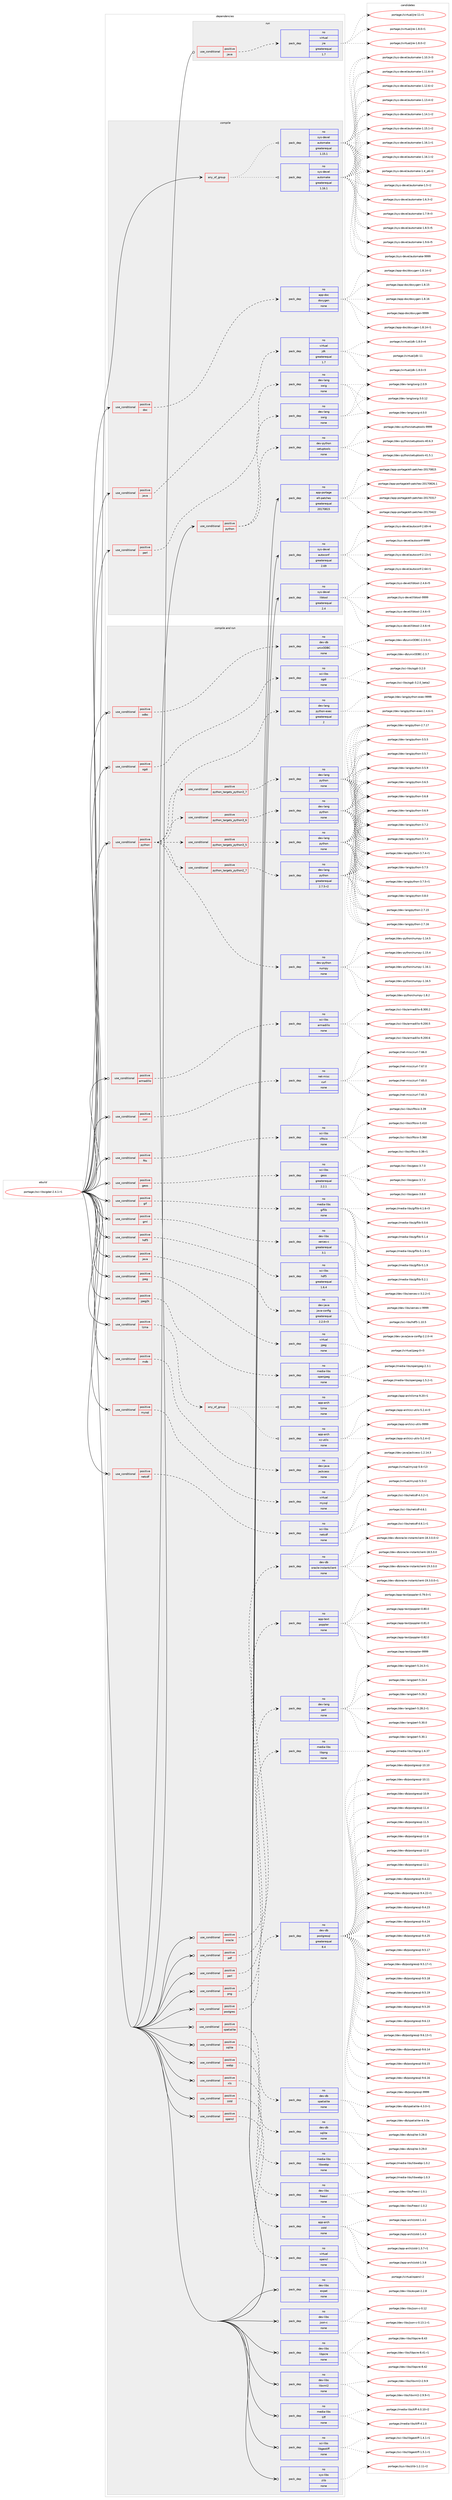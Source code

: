 digraph prolog {

# *************
# Graph options
# *************

newrank=true;
concentrate=true;
compound=true;
graph [rankdir=LR,fontname=Helvetica,fontsize=10,ranksep=1.5];#, ranksep=2.5, nodesep=0.2];
edge  [arrowhead=vee];
node  [fontname=Helvetica,fontsize=10];

# **********
# The ebuild
# **********

subgraph cluster_leftcol {
color=gray;
rank=same;
label=<<i>ebuild</i>>;
id [label="portage://sci-libs/gdal-2.4.1-r1", color=red, width=4, href="../sci-libs/gdal-2.4.1-r1.svg"];
}

# ****************
# The dependencies
# ****************

subgraph cluster_midcol {
color=gray;
label=<<i>dependencies</i>>;
subgraph cluster_compile {
fillcolor="#eeeeee";
style=filled;
label=<<i>compile</i>>;
subgraph any6407 {
dependency389974 [label=<<TABLE BORDER="0" CELLBORDER="1" CELLSPACING="0" CELLPADDING="4"><TR><TD CELLPADDING="10">any_of_group</TD></TR></TABLE>>, shape=none, color=red];subgraph pack286844 {
dependency389975 [label=<<TABLE BORDER="0" CELLBORDER="1" CELLSPACING="0" CELLPADDING="4" WIDTH="220"><TR><TD ROWSPAN="6" CELLPADDING="30">pack_dep</TD></TR><TR><TD WIDTH="110">no</TD></TR><TR><TD>sys-devel</TD></TR><TR><TD>automake</TD></TR><TR><TD>greaterequal</TD></TR><TR><TD>1.16.1</TD></TR></TABLE>>, shape=none, color=blue];
}
dependency389974:e -> dependency389975:w [weight=20,style="dotted",arrowhead="oinv"];
subgraph pack286845 {
dependency389976 [label=<<TABLE BORDER="0" CELLBORDER="1" CELLSPACING="0" CELLPADDING="4" WIDTH="220"><TR><TD ROWSPAN="6" CELLPADDING="30">pack_dep</TD></TR><TR><TD WIDTH="110">no</TD></TR><TR><TD>sys-devel</TD></TR><TR><TD>automake</TD></TR><TR><TD>greaterequal</TD></TR><TR><TD>1.15.1</TD></TR></TABLE>>, shape=none, color=blue];
}
dependency389974:e -> dependency389976:w [weight=20,style="dotted",arrowhead="oinv"];
}
id:e -> dependency389974:w [weight=20,style="solid",arrowhead="vee"];
subgraph cond96519 {
dependency389977 [label=<<TABLE BORDER="0" CELLBORDER="1" CELLSPACING="0" CELLPADDING="4"><TR><TD ROWSPAN="3" CELLPADDING="10">use_conditional</TD></TR><TR><TD>positive</TD></TR><TR><TD>doc</TD></TR></TABLE>>, shape=none, color=red];
subgraph pack286846 {
dependency389978 [label=<<TABLE BORDER="0" CELLBORDER="1" CELLSPACING="0" CELLPADDING="4" WIDTH="220"><TR><TD ROWSPAN="6" CELLPADDING="30">pack_dep</TD></TR><TR><TD WIDTH="110">no</TD></TR><TR><TD>app-doc</TD></TR><TR><TD>doxygen</TD></TR><TR><TD>none</TD></TR><TR><TD></TD></TR></TABLE>>, shape=none, color=blue];
}
dependency389977:e -> dependency389978:w [weight=20,style="dashed",arrowhead="vee"];
}
id:e -> dependency389977:w [weight=20,style="solid",arrowhead="vee"];
subgraph cond96520 {
dependency389979 [label=<<TABLE BORDER="0" CELLBORDER="1" CELLSPACING="0" CELLPADDING="4"><TR><TD ROWSPAN="3" CELLPADDING="10">use_conditional</TD></TR><TR><TD>positive</TD></TR><TR><TD>java</TD></TR></TABLE>>, shape=none, color=red];
subgraph pack286847 {
dependency389980 [label=<<TABLE BORDER="0" CELLBORDER="1" CELLSPACING="0" CELLPADDING="4" WIDTH="220"><TR><TD ROWSPAN="6" CELLPADDING="30">pack_dep</TD></TR><TR><TD WIDTH="110">no</TD></TR><TR><TD>virtual</TD></TR><TR><TD>jdk</TD></TR><TR><TD>greaterequal</TD></TR><TR><TD>1.7</TD></TR></TABLE>>, shape=none, color=blue];
}
dependency389979:e -> dependency389980:w [weight=20,style="dashed",arrowhead="vee"];
}
id:e -> dependency389979:w [weight=20,style="solid",arrowhead="vee"];
subgraph cond96521 {
dependency389981 [label=<<TABLE BORDER="0" CELLBORDER="1" CELLSPACING="0" CELLPADDING="4"><TR><TD ROWSPAN="3" CELLPADDING="10">use_conditional</TD></TR><TR><TD>positive</TD></TR><TR><TD>perl</TD></TR></TABLE>>, shape=none, color=red];
subgraph pack286848 {
dependency389982 [label=<<TABLE BORDER="0" CELLBORDER="1" CELLSPACING="0" CELLPADDING="4" WIDTH="220"><TR><TD ROWSPAN="6" CELLPADDING="30">pack_dep</TD></TR><TR><TD WIDTH="110">no</TD></TR><TR><TD>dev-lang</TD></TR><TR><TD>swig</TD></TR><TR><TD>none</TD></TR><TR><TD></TD></TR></TABLE>>, shape=none, color=blue];
}
dependency389981:e -> dependency389982:w [weight=20,style="dashed",arrowhead="vee"];
}
id:e -> dependency389981:w [weight=20,style="solid",arrowhead="vee"];
subgraph cond96522 {
dependency389983 [label=<<TABLE BORDER="0" CELLBORDER="1" CELLSPACING="0" CELLPADDING="4"><TR><TD ROWSPAN="3" CELLPADDING="10">use_conditional</TD></TR><TR><TD>positive</TD></TR><TR><TD>python</TD></TR></TABLE>>, shape=none, color=red];
subgraph pack286849 {
dependency389984 [label=<<TABLE BORDER="0" CELLBORDER="1" CELLSPACING="0" CELLPADDING="4" WIDTH="220"><TR><TD ROWSPAN="6" CELLPADDING="30">pack_dep</TD></TR><TR><TD WIDTH="110">no</TD></TR><TR><TD>dev-lang</TD></TR><TR><TD>swig</TD></TR><TR><TD>none</TD></TR><TR><TD></TD></TR></TABLE>>, shape=none, color=blue];
}
dependency389983:e -> dependency389984:w [weight=20,style="dashed",arrowhead="vee"];
subgraph pack286850 {
dependency389985 [label=<<TABLE BORDER="0" CELLBORDER="1" CELLSPACING="0" CELLPADDING="4" WIDTH="220"><TR><TD ROWSPAN="6" CELLPADDING="30">pack_dep</TD></TR><TR><TD WIDTH="110">no</TD></TR><TR><TD>dev-python</TD></TR><TR><TD>setuptools</TD></TR><TR><TD>none</TD></TR><TR><TD></TD></TR></TABLE>>, shape=none, color=blue];
}
dependency389983:e -> dependency389985:w [weight=20,style="dashed",arrowhead="vee"];
}
id:e -> dependency389983:w [weight=20,style="solid",arrowhead="vee"];
subgraph pack286851 {
dependency389986 [label=<<TABLE BORDER="0" CELLBORDER="1" CELLSPACING="0" CELLPADDING="4" WIDTH="220"><TR><TD ROWSPAN="6" CELLPADDING="30">pack_dep</TD></TR><TR><TD WIDTH="110">no</TD></TR><TR><TD>app-portage</TD></TR><TR><TD>elt-patches</TD></TR><TR><TD>greaterequal</TD></TR><TR><TD>20170815</TD></TR></TABLE>>, shape=none, color=blue];
}
id:e -> dependency389986:w [weight=20,style="solid",arrowhead="vee"];
subgraph pack286852 {
dependency389987 [label=<<TABLE BORDER="0" CELLBORDER="1" CELLSPACING="0" CELLPADDING="4" WIDTH="220"><TR><TD ROWSPAN="6" CELLPADDING="30">pack_dep</TD></TR><TR><TD WIDTH="110">no</TD></TR><TR><TD>sys-devel</TD></TR><TR><TD>autoconf</TD></TR><TR><TD>greaterequal</TD></TR><TR><TD>2.69</TD></TR></TABLE>>, shape=none, color=blue];
}
id:e -> dependency389987:w [weight=20,style="solid",arrowhead="vee"];
subgraph pack286853 {
dependency389988 [label=<<TABLE BORDER="0" CELLBORDER="1" CELLSPACING="0" CELLPADDING="4" WIDTH="220"><TR><TD ROWSPAN="6" CELLPADDING="30">pack_dep</TD></TR><TR><TD WIDTH="110">no</TD></TR><TR><TD>sys-devel</TD></TR><TR><TD>libtool</TD></TR><TR><TD>greaterequal</TD></TR><TR><TD>2.4</TD></TR></TABLE>>, shape=none, color=blue];
}
id:e -> dependency389988:w [weight=20,style="solid",arrowhead="vee"];
}
subgraph cluster_compileandrun {
fillcolor="#eeeeee";
style=filled;
label=<<i>compile and run</i>>;
subgraph cond96523 {
dependency389989 [label=<<TABLE BORDER="0" CELLBORDER="1" CELLSPACING="0" CELLPADDING="4"><TR><TD ROWSPAN="3" CELLPADDING="10">use_conditional</TD></TR><TR><TD>positive</TD></TR><TR><TD>armadillo</TD></TR></TABLE>>, shape=none, color=red];
subgraph pack286854 {
dependency389990 [label=<<TABLE BORDER="0" CELLBORDER="1" CELLSPACING="0" CELLPADDING="4" WIDTH="220"><TR><TD ROWSPAN="6" CELLPADDING="30">pack_dep</TD></TR><TR><TD WIDTH="110">no</TD></TR><TR><TD>sci-libs</TD></TR><TR><TD>armadillo</TD></TR><TR><TD>none</TD></TR><TR><TD></TD></TR></TABLE>>, shape=none, color=blue];
}
dependency389989:e -> dependency389990:w [weight=20,style="dashed",arrowhead="vee"];
}
id:e -> dependency389989:w [weight=20,style="solid",arrowhead="odotvee"];
subgraph cond96524 {
dependency389991 [label=<<TABLE BORDER="0" CELLBORDER="1" CELLSPACING="0" CELLPADDING="4"><TR><TD ROWSPAN="3" CELLPADDING="10">use_conditional</TD></TR><TR><TD>positive</TD></TR><TR><TD>curl</TD></TR></TABLE>>, shape=none, color=red];
subgraph pack286855 {
dependency389992 [label=<<TABLE BORDER="0" CELLBORDER="1" CELLSPACING="0" CELLPADDING="4" WIDTH="220"><TR><TD ROWSPAN="6" CELLPADDING="30">pack_dep</TD></TR><TR><TD WIDTH="110">no</TD></TR><TR><TD>net-misc</TD></TR><TR><TD>curl</TD></TR><TR><TD>none</TD></TR><TR><TD></TD></TR></TABLE>>, shape=none, color=blue];
}
dependency389991:e -> dependency389992:w [weight=20,style="dashed",arrowhead="vee"];
}
id:e -> dependency389991:w [weight=20,style="solid",arrowhead="odotvee"];
subgraph cond96525 {
dependency389993 [label=<<TABLE BORDER="0" CELLBORDER="1" CELLSPACING="0" CELLPADDING="4"><TR><TD ROWSPAN="3" CELLPADDING="10">use_conditional</TD></TR><TR><TD>positive</TD></TR><TR><TD>fits</TD></TR></TABLE>>, shape=none, color=red];
subgraph pack286856 {
dependency389994 [label=<<TABLE BORDER="0" CELLBORDER="1" CELLSPACING="0" CELLPADDING="4" WIDTH="220"><TR><TD ROWSPAN="6" CELLPADDING="30">pack_dep</TD></TR><TR><TD WIDTH="110">no</TD></TR><TR><TD>sci-libs</TD></TR><TR><TD>cfitsio</TD></TR><TR><TD>none</TD></TR><TR><TD></TD></TR></TABLE>>, shape=none, color=blue];
}
dependency389993:e -> dependency389994:w [weight=20,style="dashed",arrowhead="vee"];
}
id:e -> dependency389993:w [weight=20,style="solid",arrowhead="odotvee"];
subgraph cond96526 {
dependency389995 [label=<<TABLE BORDER="0" CELLBORDER="1" CELLSPACING="0" CELLPADDING="4"><TR><TD ROWSPAN="3" CELLPADDING="10">use_conditional</TD></TR><TR><TD>positive</TD></TR><TR><TD>geos</TD></TR></TABLE>>, shape=none, color=red];
subgraph pack286857 {
dependency389996 [label=<<TABLE BORDER="0" CELLBORDER="1" CELLSPACING="0" CELLPADDING="4" WIDTH="220"><TR><TD ROWSPAN="6" CELLPADDING="30">pack_dep</TD></TR><TR><TD WIDTH="110">no</TD></TR><TR><TD>sci-libs</TD></TR><TR><TD>geos</TD></TR><TR><TD>greaterequal</TD></TR><TR><TD>2.2.1</TD></TR></TABLE>>, shape=none, color=blue];
}
dependency389995:e -> dependency389996:w [weight=20,style="dashed",arrowhead="vee"];
}
id:e -> dependency389995:w [weight=20,style="solid",arrowhead="odotvee"];
subgraph cond96527 {
dependency389997 [label=<<TABLE BORDER="0" CELLBORDER="1" CELLSPACING="0" CELLPADDING="4"><TR><TD ROWSPAN="3" CELLPADDING="10">use_conditional</TD></TR><TR><TD>positive</TD></TR><TR><TD>gif</TD></TR></TABLE>>, shape=none, color=red];
subgraph pack286858 {
dependency389998 [label=<<TABLE BORDER="0" CELLBORDER="1" CELLSPACING="0" CELLPADDING="4" WIDTH="220"><TR><TD ROWSPAN="6" CELLPADDING="30">pack_dep</TD></TR><TR><TD WIDTH="110">no</TD></TR><TR><TD>media-libs</TD></TR><TR><TD>giflib</TD></TR><TR><TD>none</TD></TR><TR><TD></TD></TR></TABLE>>, shape=none, color=blue];
}
dependency389997:e -> dependency389998:w [weight=20,style="dashed",arrowhead="vee"];
}
id:e -> dependency389997:w [weight=20,style="solid",arrowhead="odotvee"];
subgraph cond96528 {
dependency389999 [label=<<TABLE BORDER="0" CELLBORDER="1" CELLSPACING="0" CELLPADDING="4"><TR><TD ROWSPAN="3" CELLPADDING="10">use_conditional</TD></TR><TR><TD>positive</TD></TR><TR><TD>gml</TD></TR></TABLE>>, shape=none, color=red];
subgraph pack286859 {
dependency390000 [label=<<TABLE BORDER="0" CELLBORDER="1" CELLSPACING="0" CELLPADDING="4" WIDTH="220"><TR><TD ROWSPAN="6" CELLPADDING="30">pack_dep</TD></TR><TR><TD WIDTH="110">no</TD></TR><TR><TD>dev-libs</TD></TR><TR><TD>xerces-c</TD></TR><TR><TD>greaterequal</TD></TR><TR><TD>3.1</TD></TR></TABLE>>, shape=none, color=blue];
}
dependency389999:e -> dependency390000:w [weight=20,style="dashed",arrowhead="vee"];
}
id:e -> dependency389999:w [weight=20,style="solid",arrowhead="odotvee"];
subgraph cond96529 {
dependency390001 [label=<<TABLE BORDER="0" CELLBORDER="1" CELLSPACING="0" CELLPADDING="4"><TR><TD ROWSPAN="3" CELLPADDING="10">use_conditional</TD></TR><TR><TD>positive</TD></TR><TR><TD>hdf5</TD></TR></TABLE>>, shape=none, color=red];
subgraph pack286860 {
dependency390002 [label=<<TABLE BORDER="0" CELLBORDER="1" CELLSPACING="0" CELLPADDING="4" WIDTH="220"><TR><TD ROWSPAN="6" CELLPADDING="30">pack_dep</TD></TR><TR><TD WIDTH="110">no</TD></TR><TR><TD>sci-libs</TD></TR><TR><TD>hdf5</TD></TR><TR><TD>greaterequal</TD></TR><TR><TD>1.6.4</TD></TR></TABLE>>, shape=none, color=blue];
}
dependency390001:e -> dependency390002:w [weight=20,style="dashed",arrowhead="vee"];
}
id:e -> dependency390001:w [weight=20,style="solid",arrowhead="odotvee"];
subgraph cond96530 {
dependency390003 [label=<<TABLE BORDER="0" CELLBORDER="1" CELLSPACING="0" CELLPADDING="4"><TR><TD ROWSPAN="3" CELLPADDING="10">use_conditional</TD></TR><TR><TD>positive</TD></TR><TR><TD>java</TD></TR></TABLE>>, shape=none, color=red];
subgraph pack286861 {
dependency390004 [label=<<TABLE BORDER="0" CELLBORDER="1" CELLSPACING="0" CELLPADDING="4" WIDTH="220"><TR><TD ROWSPAN="6" CELLPADDING="30">pack_dep</TD></TR><TR><TD WIDTH="110">no</TD></TR><TR><TD>dev-java</TD></TR><TR><TD>java-config</TD></TR><TR><TD>greaterequal</TD></TR><TR><TD>2.2.0-r3</TD></TR></TABLE>>, shape=none, color=blue];
}
dependency390003:e -> dependency390004:w [weight=20,style="dashed",arrowhead="vee"];
}
id:e -> dependency390003:w [weight=20,style="solid",arrowhead="odotvee"];
subgraph cond96531 {
dependency390005 [label=<<TABLE BORDER="0" CELLBORDER="1" CELLSPACING="0" CELLPADDING="4"><TR><TD ROWSPAN="3" CELLPADDING="10">use_conditional</TD></TR><TR><TD>positive</TD></TR><TR><TD>jpeg</TD></TR></TABLE>>, shape=none, color=red];
subgraph pack286862 {
dependency390006 [label=<<TABLE BORDER="0" CELLBORDER="1" CELLSPACING="0" CELLPADDING="4" WIDTH="220"><TR><TD ROWSPAN="6" CELLPADDING="30">pack_dep</TD></TR><TR><TD WIDTH="110">no</TD></TR><TR><TD>virtual</TD></TR><TR><TD>jpeg</TD></TR><TR><TD>none</TD></TR><TR><TD></TD></TR></TABLE>>, shape=none, color=blue];
}
dependency390005:e -> dependency390006:w [weight=20,style="dashed",arrowhead="vee"];
}
id:e -> dependency390005:w [weight=20,style="solid",arrowhead="odotvee"];
subgraph cond96532 {
dependency390007 [label=<<TABLE BORDER="0" CELLBORDER="1" CELLSPACING="0" CELLPADDING="4"><TR><TD ROWSPAN="3" CELLPADDING="10">use_conditional</TD></TR><TR><TD>positive</TD></TR><TR><TD>jpeg2k</TD></TR></TABLE>>, shape=none, color=red];
subgraph pack286863 {
dependency390008 [label=<<TABLE BORDER="0" CELLBORDER="1" CELLSPACING="0" CELLPADDING="4" WIDTH="220"><TR><TD ROWSPAN="6" CELLPADDING="30">pack_dep</TD></TR><TR><TD WIDTH="110">no</TD></TR><TR><TD>media-libs</TD></TR><TR><TD>openjpeg</TD></TR><TR><TD>none</TD></TR><TR><TD></TD></TR></TABLE>>, shape=none, color=blue];
}
dependency390007:e -> dependency390008:w [weight=20,style="dashed",arrowhead="vee"];
}
id:e -> dependency390007:w [weight=20,style="solid",arrowhead="odotvee"];
subgraph cond96533 {
dependency390009 [label=<<TABLE BORDER="0" CELLBORDER="1" CELLSPACING="0" CELLPADDING="4"><TR><TD ROWSPAN="3" CELLPADDING="10">use_conditional</TD></TR><TR><TD>positive</TD></TR><TR><TD>lzma</TD></TR></TABLE>>, shape=none, color=red];
subgraph any6408 {
dependency390010 [label=<<TABLE BORDER="0" CELLBORDER="1" CELLSPACING="0" CELLPADDING="4"><TR><TD CELLPADDING="10">any_of_group</TD></TR></TABLE>>, shape=none, color=red];subgraph pack286864 {
dependency390011 [label=<<TABLE BORDER="0" CELLBORDER="1" CELLSPACING="0" CELLPADDING="4" WIDTH="220"><TR><TD ROWSPAN="6" CELLPADDING="30">pack_dep</TD></TR><TR><TD WIDTH="110">no</TD></TR><TR><TD>app-arch</TD></TR><TR><TD>xz-utils</TD></TR><TR><TD>none</TD></TR><TR><TD></TD></TR></TABLE>>, shape=none, color=blue];
}
dependency390010:e -> dependency390011:w [weight=20,style="dotted",arrowhead="oinv"];
subgraph pack286865 {
dependency390012 [label=<<TABLE BORDER="0" CELLBORDER="1" CELLSPACING="0" CELLPADDING="4" WIDTH="220"><TR><TD ROWSPAN="6" CELLPADDING="30">pack_dep</TD></TR><TR><TD WIDTH="110">no</TD></TR><TR><TD>app-arch</TD></TR><TR><TD>lzma</TD></TR><TR><TD>none</TD></TR><TR><TD></TD></TR></TABLE>>, shape=none, color=blue];
}
dependency390010:e -> dependency390012:w [weight=20,style="dotted",arrowhead="oinv"];
}
dependency390009:e -> dependency390010:w [weight=20,style="dashed",arrowhead="vee"];
}
id:e -> dependency390009:w [weight=20,style="solid",arrowhead="odotvee"];
subgraph cond96534 {
dependency390013 [label=<<TABLE BORDER="0" CELLBORDER="1" CELLSPACING="0" CELLPADDING="4"><TR><TD ROWSPAN="3" CELLPADDING="10">use_conditional</TD></TR><TR><TD>positive</TD></TR><TR><TD>mdb</TD></TR></TABLE>>, shape=none, color=red];
subgraph pack286866 {
dependency390014 [label=<<TABLE BORDER="0" CELLBORDER="1" CELLSPACING="0" CELLPADDING="4" WIDTH="220"><TR><TD ROWSPAN="6" CELLPADDING="30">pack_dep</TD></TR><TR><TD WIDTH="110">no</TD></TR><TR><TD>dev-java</TD></TR><TR><TD>jackcess</TD></TR><TR><TD>none</TD></TR><TR><TD></TD></TR></TABLE>>, shape=none, color=blue];
}
dependency390013:e -> dependency390014:w [weight=20,style="dashed",arrowhead="vee"];
}
id:e -> dependency390013:w [weight=20,style="solid",arrowhead="odotvee"];
subgraph cond96535 {
dependency390015 [label=<<TABLE BORDER="0" CELLBORDER="1" CELLSPACING="0" CELLPADDING="4"><TR><TD ROWSPAN="3" CELLPADDING="10">use_conditional</TD></TR><TR><TD>positive</TD></TR><TR><TD>mysql</TD></TR></TABLE>>, shape=none, color=red];
subgraph pack286867 {
dependency390016 [label=<<TABLE BORDER="0" CELLBORDER="1" CELLSPACING="0" CELLPADDING="4" WIDTH="220"><TR><TD ROWSPAN="6" CELLPADDING="30">pack_dep</TD></TR><TR><TD WIDTH="110">no</TD></TR><TR><TD>virtual</TD></TR><TR><TD>mysql</TD></TR><TR><TD>none</TD></TR><TR><TD></TD></TR></TABLE>>, shape=none, color=blue];
}
dependency390015:e -> dependency390016:w [weight=20,style="dashed",arrowhead="vee"];
}
id:e -> dependency390015:w [weight=20,style="solid",arrowhead="odotvee"];
subgraph cond96536 {
dependency390017 [label=<<TABLE BORDER="0" CELLBORDER="1" CELLSPACING="0" CELLPADDING="4"><TR><TD ROWSPAN="3" CELLPADDING="10">use_conditional</TD></TR><TR><TD>positive</TD></TR><TR><TD>netcdf</TD></TR></TABLE>>, shape=none, color=red];
subgraph pack286868 {
dependency390018 [label=<<TABLE BORDER="0" CELLBORDER="1" CELLSPACING="0" CELLPADDING="4" WIDTH="220"><TR><TD ROWSPAN="6" CELLPADDING="30">pack_dep</TD></TR><TR><TD WIDTH="110">no</TD></TR><TR><TD>sci-libs</TD></TR><TR><TD>netcdf</TD></TR><TR><TD>none</TD></TR><TR><TD></TD></TR></TABLE>>, shape=none, color=blue];
}
dependency390017:e -> dependency390018:w [weight=20,style="dashed",arrowhead="vee"];
}
id:e -> dependency390017:w [weight=20,style="solid",arrowhead="odotvee"];
subgraph cond96537 {
dependency390019 [label=<<TABLE BORDER="0" CELLBORDER="1" CELLSPACING="0" CELLPADDING="4"><TR><TD ROWSPAN="3" CELLPADDING="10">use_conditional</TD></TR><TR><TD>positive</TD></TR><TR><TD>odbc</TD></TR></TABLE>>, shape=none, color=red];
subgraph pack286869 {
dependency390020 [label=<<TABLE BORDER="0" CELLBORDER="1" CELLSPACING="0" CELLPADDING="4" WIDTH="220"><TR><TD ROWSPAN="6" CELLPADDING="30">pack_dep</TD></TR><TR><TD WIDTH="110">no</TD></TR><TR><TD>dev-db</TD></TR><TR><TD>unixODBC</TD></TR><TR><TD>none</TD></TR><TR><TD></TD></TR></TABLE>>, shape=none, color=blue];
}
dependency390019:e -> dependency390020:w [weight=20,style="dashed",arrowhead="vee"];
}
id:e -> dependency390019:w [weight=20,style="solid",arrowhead="odotvee"];
subgraph cond96538 {
dependency390021 [label=<<TABLE BORDER="0" CELLBORDER="1" CELLSPACING="0" CELLPADDING="4"><TR><TD ROWSPAN="3" CELLPADDING="10">use_conditional</TD></TR><TR><TD>positive</TD></TR><TR><TD>ogdi</TD></TR></TABLE>>, shape=none, color=red];
subgraph pack286870 {
dependency390022 [label=<<TABLE BORDER="0" CELLBORDER="1" CELLSPACING="0" CELLPADDING="4" WIDTH="220"><TR><TD ROWSPAN="6" CELLPADDING="30">pack_dep</TD></TR><TR><TD WIDTH="110">no</TD></TR><TR><TD>sci-libs</TD></TR><TR><TD>ogdi</TD></TR><TR><TD>none</TD></TR><TR><TD></TD></TR></TABLE>>, shape=none, color=blue];
}
dependency390021:e -> dependency390022:w [weight=20,style="dashed",arrowhead="vee"];
}
id:e -> dependency390021:w [weight=20,style="solid",arrowhead="odotvee"];
subgraph cond96539 {
dependency390023 [label=<<TABLE BORDER="0" CELLBORDER="1" CELLSPACING="0" CELLPADDING="4"><TR><TD ROWSPAN="3" CELLPADDING="10">use_conditional</TD></TR><TR><TD>positive</TD></TR><TR><TD>opencl</TD></TR></TABLE>>, shape=none, color=red];
subgraph pack286871 {
dependency390024 [label=<<TABLE BORDER="0" CELLBORDER="1" CELLSPACING="0" CELLPADDING="4" WIDTH="220"><TR><TD ROWSPAN="6" CELLPADDING="30">pack_dep</TD></TR><TR><TD WIDTH="110">no</TD></TR><TR><TD>virtual</TD></TR><TR><TD>opencl</TD></TR><TR><TD>none</TD></TR><TR><TD></TD></TR></TABLE>>, shape=none, color=blue];
}
dependency390023:e -> dependency390024:w [weight=20,style="dashed",arrowhead="vee"];
}
id:e -> dependency390023:w [weight=20,style="solid",arrowhead="odotvee"];
subgraph cond96540 {
dependency390025 [label=<<TABLE BORDER="0" CELLBORDER="1" CELLSPACING="0" CELLPADDING="4"><TR><TD ROWSPAN="3" CELLPADDING="10">use_conditional</TD></TR><TR><TD>positive</TD></TR><TR><TD>oracle</TD></TR></TABLE>>, shape=none, color=red];
subgraph pack286872 {
dependency390026 [label=<<TABLE BORDER="0" CELLBORDER="1" CELLSPACING="0" CELLPADDING="4" WIDTH="220"><TR><TD ROWSPAN="6" CELLPADDING="30">pack_dep</TD></TR><TR><TD WIDTH="110">no</TD></TR><TR><TD>dev-db</TD></TR><TR><TD>oracle-instantclient</TD></TR><TR><TD>none</TD></TR><TR><TD></TD></TR></TABLE>>, shape=none, color=blue];
}
dependency390025:e -> dependency390026:w [weight=20,style="dashed",arrowhead="vee"];
}
id:e -> dependency390025:w [weight=20,style="solid",arrowhead="odotvee"];
subgraph cond96541 {
dependency390027 [label=<<TABLE BORDER="0" CELLBORDER="1" CELLSPACING="0" CELLPADDING="4"><TR><TD ROWSPAN="3" CELLPADDING="10">use_conditional</TD></TR><TR><TD>positive</TD></TR><TR><TD>pdf</TD></TR></TABLE>>, shape=none, color=red];
subgraph pack286873 {
dependency390028 [label=<<TABLE BORDER="0" CELLBORDER="1" CELLSPACING="0" CELLPADDING="4" WIDTH="220"><TR><TD ROWSPAN="6" CELLPADDING="30">pack_dep</TD></TR><TR><TD WIDTH="110">no</TD></TR><TR><TD>app-text</TD></TR><TR><TD>poppler</TD></TR><TR><TD>none</TD></TR><TR><TD></TD></TR></TABLE>>, shape=none, color=blue];
}
dependency390027:e -> dependency390028:w [weight=20,style="dashed",arrowhead="vee"];
}
id:e -> dependency390027:w [weight=20,style="solid",arrowhead="odotvee"];
subgraph cond96542 {
dependency390029 [label=<<TABLE BORDER="0" CELLBORDER="1" CELLSPACING="0" CELLPADDING="4"><TR><TD ROWSPAN="3" CELLPADDING="10">use_conditional</TD></TR><TR><TD>positive</TD></TR><TR><TD>perl</TD></TR></TABLE>>, shape=none, color=red];
subgraph pack286874 {
dependency390030 [label=<<TABLE BORDER="0" CELLBORDER="1" CELLSPACING="0" CELLPADDING="4" WIDTH="220"><TR><TD ROWSPAN="6" CELLPADDING="30">pack_dep</TD></TR><TR><TD WIDTH="110">no</TD></TR><TR><TD>dev-lang</TD></TR><TR><TD>perl</TD></TR><TR><TD>none</TD></TR><TR><TD></TD></TR></TABLE>>, shape=none, color=blue];
}
dependency390029:e -> dependency390030:w [weight=20,style="dashed",arrowhead="vee"];
}
id:e -> dependency390029:w [weight=20,style="solid",arrowhead="odotvee"];
subgraph cond96543 {
dependency390031 [label=<<TABLE BORDER="0" CELLBORDER="1" CELLSPACING="0" CELLPADDING="4"><TR><TD ROWSPAN="3" CELLPADDING="10">use_conditional</TD></TR><TR><TD>positive</TD></TR><TR><TD>png</TD></TR></TABLE>>, shape=none, color=red];
subgraph pack286875 {
dependency390032 [label=<<TABLE BORDER="0" CELLBORDER="1" CELLSPACING="0" CELLPADDING="4" WIDTH="220"><TR><TD ROWSPAN="6" CELLPADDING="30">pack_dep</TD></TR><TR><TD WIDTH="110">no</TD></TR><TR><TD>media-libs</TD></TR><TR><TD>libpng</TD></TR><TR><TD>none</TD></TR><TR><TD></TD></TR></TABLE>>, shape=none, color=blue];
}
dependency390031:e -> dependency390032:w [weight=20,style="dashed",arrowhead="vee"];
}
id:e -> dependency390031:w [weight=20,style="solid",arrowhead="odotvee"];
subgraph cond96544 {
dependency390033 [label=<<TABLE BORDER="0" CELLBORDER="1" CELLSPACING="0" CELLPADDING="4"><TR><TD ROWSPAN="3" CELLPADDING="10">use_conditional</TD></TR><TR><TD>positive</TD></TR><TR><TD>postgres</TD></TR></TABLE>>, shape=none, color=red];
subgraph pack286876 {
dependency390034 [label=<<TABLE BORDER="0" CELLBORDER="1" CELLSPACING="0" CELLPADDING="4" WIDTH="220"><TR><TD ROWSPAN="6" CELLPADDING="30">pack_dep</TD></TR><TR><TD WIDTH="110">no</TD></TR><TR><TD>dev-db</TD></TR><TR><TD>postgresql</TD></TR><TR><TD>greaterequal</TD></TR><TR><TD>8.4</TD></TR></TABLE>>, shape=none, color=blue];
}
dependency390033:e -> dependency390034:w [weight=20,style="dashed",arrowhead="vee"];
}
id:e -> dependency390033:w [weight=20,style="solid",arrowhead="odotvee"];
subgraph cond96545 {
dependency390035 [label=<<TABLE BORDER="0" CELLBORDER="1" CELLSPACING="0" CELLPADDING="4"><TR><TD ROWSPAN="3" CELLPADDING="10">use_conditional</TD></TR><TR><TD>positive</TD></TR><TR><TD>python</TD></TR></TABLE>>, shape=none, color=red];
subgraph cond96546 {
dependency390036 [label=<<TABLE BORDER="0" CELLBORDER="1" CELLSPACING="0" CELLPADDING="4"><TR><TD ROWSPAN="3" CELLPADDING="10">use_conditional</TD></TR><TR><TD>positive</TD></TR><TR><TD>python_targets_python2_7</TD></TR></TABLE>>, shape=none, color=red];
subgraph pack286877 {
dependency390037 [label=<<TABLE BORDER="0" CELLBORDER="1" CELLSPACING="0" CELLPADDING="4" WIDTH="220"><TR><TD ROWSPAN="6" CELLPADDING="30">pack_dep</TD></TR><TR><TD WIDTH="110">no</TD></TR><TR><TD>dev-lang</TD></TR><TR><TD>python</TD></TR><TR><TD>greaterequal</TD></TR><TR><TD>2.7.5-r2</TD></TR></TABLE>>, shape=none, color=blue];
}
dependency390036:e -> dependency390037:w [weight=20,style="dashed",arrowhead="vee"];
}
dependency390035:e -> dependency390036:w [weight=20,style="dashed",arrowhead="vee"];
subgraph cond96547 {
dependency390038 [label=<<TABLE BORDER="0" CELLBORDER="1" CELLSPACING="0" CELLPADDING="4"><TR><TD ROWSPAN="3" CELLPADDING="10">use_conditional</TD></TR><TR><TD>positive</TD></TR><TR><TD>python_targets_python3_5</TD></TR></TABLE>>, shape=none, color=red];
subgraph pack286878 {
dependency390039 [label=<<TABLE BORDER="0" CELLBORDER="1" CELLSPACING="0" CELLPADDING="4" WIDTH="220"><TR><TD ROWSPAN="6" CELLPADDING="30">pack_dep</TD></TR><TR><TD WIDTH="110">no</TD></TR><TR><TD>dev-lang</TD></TR><TR><TD>python</TD></TR><TR><TD>none</TD></TR><TR><TD></TD></TR></TABLE>>, shape=none, color=blue];
}
dependency390038:e -> dependency390039:w [weight=20,style="dashed",arrowhead="vee"];
}
dependency390035:e -> dependency390038:w [weight=20,style="dashed",arrowhead="vee"];
subgraph cond96548 {
dependency390040 [label=<<TABLE BORDER="0" CELLBORDER="1" CELLSPACING="0" CELLPADDING="4"><TR><TD ROWSPAN="3" CELLPADDING="10">use_conditional</TD></TR><TR><TD>positive</TD></TR><TR><TD>python_targets_python3_6</TD></TR></TABLE>>, shape=none, color=red];
subgraph pack286879 {
dependency390041 [label=<<TABLE BORDER="0" CELLBORDER="1" CELLSPACING="0" CELLPADDING="4" WIDTH="220"><TR><TD ROWSPAN="6" CELLPADDING="30">pack_dep</TD></TR><TR><TD WIDTH="110">no</TD></TR><TR><TD>dev-lang</TD></TR><TR><TD>python</TD></TR><TR><TD>none</TD></TR><TR><TD></TD></TR></TABLE>>, shape=none, color=blue];
}
dependency390040:e -> dependency390041:w [weight=20,style="dashed",arrowhead="vee"];
}
dependency390035:e -> dependency390040:w [weight=20,style="dashed",arrowhead="vee"];
subgraph cond96549 {
dependency390042 [label=<<TABLE BORDER="0" CELLBORDER="1" CELLSPACING="0" CELLPADDING="4"><TR><TD ROWSPAN="3" CELLPADDING="10">use_conditional</TD></TR><TR><TD>positive</TD></TR><TR><TD>python_targets_python3_7</TD></TR></TABLE>>, shape=none, color=red];
subgraph pack286880 {
dependency390043 [label=<<TABLE BORDER="0" CELLBORDER="1" CELLSPACING="0" CELLPADDING="4" WIDTH="220"><TR><TD ROWSPAN="6" CELLPADDING="30">pack_dep</TD></TR><TR><TD WIDTH="110">no</TD></TR><TR><TD>dev-lang</TD></TR><TR><TD>python</TD></TR><TR><TD>none</TD></TR><TR><TD></TD></TR></TABLE>>, shape=none, color=blue];
}
dependency390042:e -> dependency390043:w [weight=20,style="dashed",arrowhead="vee"];
}
dependency390035:e -> dependency390042:w [weight=20,style="dashed",arrowhead="vee"];
subgraph pack286881 {
dependency390044 [label=<<TABLE BORDER="0" CELLBORDER="1" CELLSPACING="0" CELLPADDING="4" WIDTH="220"><TR><TD ROWSPAN="6" CELLPADDING="30">pack_dep</TD></TR><TR><TD WIDTH="110">no</TD></TR><TR><TD>dev-lang</TD></TR><TR><TD>python-exec</TD></TR><TR><TD>greaterequal</TD></TR><TR><TD>2</TD></TR></TABLE>>, shape=none, color=blue];
}
dependency390035:e -> dependency390044:w [weight=20,style="dashed",arrowhead="vee"];
subgraph pack286882 {
dependency390045 [label=<<TABLE BORDER="0" CELLBORDER="1" CELLSPACING="0" CELLPADDING="4" WIDTH="220"><TR><TD ROWSPAN="6" CELLPADDING="30">pack_dep</TD></TR><TR><TD WIDTH="110">no</TD></TR><TR><TD>dev-python</TD></TR><TR><TD>numpy</TD></TR><TR><TD>none</TD></TR><TR><TD></TD></TR></TABLE>>, shape=none, color=blue];
}
dependency390035:e -> dependency390045:w [weight=20,style="dashed",arrowhead="vee"];
}
id:e -> dependency390035:w [weight=20,style="solid",arrowhead="odotvee"];
subgraph cond96550 {
dependency390046 [label=<<TABLE BORDER="0" CELLBORDER="1" CELLSPACING="0" CELLPADDING="4"><TR><TD ROWSPAN="3" CELLPADDING="10">use_conditional</TD></TR><TR><TD>positive</TD></TR><TR><TD>spatialite</TD></TR></TABLE>>, shape=none, color=red];
subgraph pack286883 {
dependency390047 [label=<<TABLE BORDER="0" CELLBORDER="1" CELLSPACING="0" CELLPADDING="4" WIDTH="220"><TR><TD ROWSPAN="6" CELLPADDING="30">pack_dep</TD></TR><TR><TD WIDTH="110">no</TD></TR><TR><TD>dev-db</TD></TR><TR><TD>spatialite</TD></TR><TR><TD>none</TD></TR><TR><TD></TD></TR></TABLE>>, shape=none, color=blue];
}
dependency390046:e -> dependency390047:w [weight=20,style="dashed",arrowhead="vee"];
}
id:e -> dependency390046:w [weight=20,style="solid",arrowhead="odotvee"];
subgraph cond96551 {
dependency390048 [label=<<TABLE BORDER="0" CELLBORDER="1" CELLSPACING="0" CELLPADDING="4"><TR><TD ROWSPAN="3" CELLPADDING="10">use_conditional</TD></TR><TR><TD>positive</TD></TR><TR><TD>sqlite</TD></TR></TABLE>>, shape=none, color=red];
subgraph pack286884 {
dependency390049 [label=<<TABLE BORDER="0" CELLBORDER="1" CELLSPACING="0" CELLPADDING="4" WIDTH="220"><TR><TD ROWSPAN="6" CELLPADDING="30">pack_dep</TD></TR><TR><TD WIDTH="110">no</TD></TR><TR><TD>dev-db</TD></TR><TR><TD>sqlite</TD></TR><TR><TD>none</TD></TR><TR><TD></TD></TR></TABLE>>, shape=none, color=blue];
}
dependency390048:e -> dependency390049:w [weight=20,style="dashed",arrowhead="vee"];
}
id:e -> dependency390048:w [weight=20,style="solid",arrowhead="odotvee"];
subgraph cond96552 {
dependency390050 [label=<<TABLE BORDER="0" CELLBORDER="1" CELLSPACING="0" CELLPADDING="4"><TR><TD ROWSPAN="3" CELLPADDING="10">use_conditional</TD></TR><TR><TD>positive</TD></TR><TR><TD>webp</TD></TR></TABLE>>, shape=none, color=red];
subgraph pack286885 {
dependency390051 [label=<<TABLE BORDER="0" CELLBORDER="1" CELLSPACING="0" CELLPADDING="4" WIDTH="220"><TR><TD ROWSPAN="6" CELLPADDING="30">pack_dep</TD></TR><TR><TD WIDTH="110">no</TD></TR><TR><TD>media-libs</TD></TR><TR><TD>libwebp</TD></TR><TR><TD>none</TD></TR><TR><TD></TD></TR></TABLE>>, shape=none, color=blue];
}
dependency390050:e -> dependency390051:w [weight=20,style="dashed",arrowhead="vee"];
}
id:e -> dependency390050:w [weight=20,style="solid",arrowhead="odotvee"];
subgraph cond96553 {
dependency390052 [label=<<TABLE BORDER="0" CELLBORDER="1" CELLSPACING="0" CELLPADDING="4"><TR><TD ROWSPAN="3" CELLPADDING="10">use_conditional</TD></TR><TR><TD>positive</TD></TR><TR><TD>xls</TD></TR></TABLE>>, shape=none, color=red];
subgraph pack286886 {
dependency390053 [label=<<TABLE BORDER="0" CELLBORDER="1" CELLSPACING="0" CELLPADDING="4" WIDTH="220"><TR><TD ROWSPAN="6" CELLPADDING="30">pack_dep</TD></TR><TR><TD WIDTH="110">no</TD></TR><TR><TD>dev-libs</TD></TR><TR><TD>freexl</TD></TR><TR><TD>none</TD></TR><TR><TD></TD></TR></TABLE>>, shape=none, color=blue];
}
dependency390052:e -> dependency390053:w [weight=20,style="dashed",arrowhead="vee"];
}
id:e -> dependency390052:w [weight=20,style="solid",arrowhead="odotvee"];
subgraph cond96554 {
dependency390054 [label=<<TABLE BORDER="0" CELLBORDER="1" CELLSPACING="0" CELLPADDING="4"><TR><TD ROWSPAN="3" CELLPADDING="10">use_conditional</TD></TR><TR><TD>positive</TD></TR><TR><TD>zstd</TD></TR></TABLE>>, shape=none, color=red];
subgraph pack286887 {
dependency390055 [label=<<TABLE BORDER="0" CELLBORDER="1" CELLSPACING="0" CELLPADDING="4" WIDTH="220"><TR><TD ROWSPAN="6" CELLPADDING="30">pack_dep</TD></TR><TR><TD WIDTH="110">no</TD></TR><TR><TD>app-arch</TD></TR><TR><TD>zstd</TD></TR><TR><TD>none</TD></TR><TR><TD></TD></TR></TABLE>>, shape=none, color=blue];
}
dependency390054:e -> dependency390055:w [weight=20,style="dashed",arrowhead="vee"];
}
id:e -> dependency390054:w [weight=20,style="solid",arrowhead="odotvee"];
subgraph pack286888 {
dependency390056 [label=<<TABLE BORDER="0" CELLBORDER="1" CELLSPACING="0" CELLPADDING="4" WIDTH="220"><TR><TD ROWSPAN="6" CELLPADDING="30">pack_dep</TD></TR><TR><TD WIDTH="110">no</TD></TR><TR><TD>dev-libs</TD></TR><TR><TD>expat</TD></TR><TR><TD>none</TD></TR><TR><TD></TD></TR></TABLE>>, shape=none, color=blue];
}
id:e -> dependency390056:w [weight=20,style="solid",arrowhead="odotvee"];
subgraph pack286889 {
dependency390057 [label=<<TABLE BORDER="0" CELLBORDER="1" CELLSPACING="0" CELLPADDING="4" WIDTH="220"><TR><TD ROWSPAN="6" CELLPADDING="30">pack_dep</TD></TR><TR><TD WIDTH="110">no</TD></TR><TR><TD>dev-libs</TD></TR><TR><TD>json-c</TD></TR><TR><TD>none</TD></TR><TR><TD></TD></TR></TABLE>>, shape=none, color=blue];
}
id:e -> dependency390057:w [weight=20,style="solid",arrowhead="odotvee"];
subgraph pack286890 {
dependency390058 [label=<<TABLE BORDER="0" CELLBORDER="1" CELLSPACING="0" CELLPADDING="4" WIDTH="220"><TR><TD ROWSPAN="6" CELLPADDING="30">pack_dep</TD></TR><TR><TD WIDTH="110">no</TD></TR><TR><TD>dev-libs</TD></TR><TR><TD>libpcre</TD></TR><TR><TD>none</TD></TR><TR><TD></TD></TR></TABLE>>, shape=none, color=blue];
}
id:e -> dependency390058:w [weight=20,style="solid",arrowhead="odotvee"];
subgraph pack286891 {
dependency390059 [label=<<TABLE BORDER="0" CELLBORDER="1" CELLSPACING="0" CELLPADDING="4" WIDTH="220"><TR><TD ROWSPAN="6" CELLPADDING="30">pack_dep</TD></TR><TR><TD WIDTH="110">no</TD></TR><TR><TD>dev-libs</TD></TR><TR><TD>libxml2</TD></TR><TR><TD>none</TD></TR><TR><TD></TD></TR></TABLE>>, shape=none, color=blue];
}
id:e -> dependency390059:w [weight=20,style="solid",arrowhead="odotvee"];
subgraph pack286892 {
dependency390060 [label=<<TABLE BORDER="0" CELLBORDER="1" CELLSPACING="0" CELLPADDING="4" WIDTH="220"><TR><TD ROWSPAN="6" CELLPADDING="30">pack_dep</TD></TR><TR><TD WIDTH="110">no</TD></TR><TR><TD>media-libs</TD></TR><TR><TD>tiff</TD></TR><TR><TD>none</TD></TR><TR><TD></TD></TR></TABLE>>, shape=none, color=blue];
}
id:e -> dependency390060:w [weight=20,style="solid",arrowhead="odotvee"];
subgraph pack286893 {
dependency390061 [label=<<TABLE BORDER="0" CELLBORDER="1" CELLSPACING="0" CELLPADDING="4" WIDTH="220"><TR><TD ROWSPAN="6" CELLPADDING="30">pack_dep</TD></TR><TR><TD WIDTH="110">no</TD></TR><TR><TD>sci-libs</TD></TR><TR><TD>libgeotiff</TD></TR><TR><TD>none</TD></TR><TR><TD></TD></TR></TABLE>>, shape=none, color=blue];
}
id:e -> dependency390061:w [weight=20,style="solid",arrowhead="odotvee"];
subgraph pack286894 {
dependency390062 [label=<<TABLE BORDER="0" CELLBORDER="1" CELLSPACING="0" CELLPADDING="4" WIDTH="220"><TR><TD ROWSPAN="6" CELLPADDING="30">pack_dep</TD></TR><TR><TD WIDTH="110">no</TD></TR><TR><TD>sys-libs</TD></TR><TR><TD>zlib</TD></TR><TR><TD>none</TD></TR><TR><TD></TD></TR></TABLE>>, shape=none, color=blue];
}
id:e -> dependency390062:w [weight=20,style="solid",arrowhead="odotvee"];
}
subgraph cluster_run {
fillcolor="#eeeeee";
style=filled;
label=<<i>run</i>>;
subgraph cond96555 {
dependency390063 [label=<<TABLE BORDER="0" CELLBORDER="1" CELLSPACING="0" CELLPADDING="4"><TR><TD ROWSPAN="3" CELLPADDING="10">use_conditional</TD></TR><TR><TD>positive</TD></TR><TR><TD>java</TD></TR></TABLE>>, shape=none, color=red];
subgraph pack286895 {
dependency390064 [label=<<TABLE BORDER="0" CELLBORDER="1" CELLSPACING="0" CELLPADDING="4" WIDTH="220"><TR><TD ROWSPAN="6" CELLPADDING="30">pack_dep</TD></TR><TR><TD WIDTH="110">no</TD></TR><TR><TD>virtual</TD></TR><TR><TD>jre</TD></TR><TR><TD>greaterequal</TD></TR><TR><TD>1.7</TD></TR></TABLE>>, shape=none, color=blue];
}
dependency390063:e -> dependency390064:w [weight=20,style="dashed",arrowhead="vee"];
}
id:e -> dependency390063:w [weight=20,style="solid",arrowhead="odot"];
}
}

# **************
# The candidates
# **************

subgraph cluster_choices {
rank=same;
color=gray;
label=<<i>candidates</i>>;

subgraph choice286844 {
color=black;
nodesep=1;
choiceportage11512111545100101118101108479711711611110997107101454946494846514511451 [label="portage://sys-devel/automake-1.10.3-r3", color=red, width=4,href="../sys-devel/automake-1.10.3-r3.svg"];
choiceportage11512111545100101118101108479711711611110997107101454946494946544511451 [label="portage://sys-devel/automake-1.11.6-r3", color=red, width=4,href="../sys-devel/automake-1.11.6-r3.svg"];
choiceportage11512111545100101118101108479711711611110997107101454946495046544511450 [label="portage://sys-devel/automake-1.12.6-r2", color=red, width=4,href="../sys-devel/automake-1.12.6-r2.svg"];
choiceportage11512111545100101118101108479711711611110997107101454946495146524511450 [label="portage://sys-devel/automake-1.13.4-r2", color=red, width=4,href="../sys-devel/automake-1.13.4-r2.svg"];
choiceportage11512111545100101118101108479711711611110997107101454946495246494511450 [label="portage://sys-devel/automake-1.14.1-r2", color=red, width=4,href="../sys-devel/automake-1.14.1-r2.svg"];
choiceportage11512111545100101118101108479711711611110997107101454946495346494511450 [label="portage://sys-devel/automake-1.15.1-r2", color=red, width=4,href="../sys-devel/automake-1.15.1-r2.svg"];
choiceportage11512111545100101118101108479711711611110997107101454946495446494511449 [label="portage://sys-devel/automake-1.16.1-r1", color=red, width=4,href="../sys-devel/automake-1.16.1-r1.svg"];
choiceportage11512111545100101118101108479711711611110997107101454946495446494511450 [label="portage://sys-devel/automake-1.16.1-r2", color=red, width=4,href="../sys-devel/automake-1.16.1-r2.svg"];
choiceportage115121115451001011181011084797117116111109971071014549465295112544511450 [label="portage://sys-devel/automake-1.4_p6-r2", color=red, width=4,href="../sys-devel/automake-1.4_p6-r2.svg"];
choiceportage11512111545100101118101108479711711611110997107101454946534511450 [label="portage://sys-devel/automake-1.5-r2", color=red, width=4,href="../sys-devel/automake-1.5-r2.svg"];
choiceportage115121115451001011181011084797117116111109971071014549465446514511450 [label="portage://sys-devel/automake-1.6.3-r2", color=red, width=4,href="../sys-devel/automake-1.6.3-r2.svg"];
choiceportage115121115451001011181011084797117116111109971071014549465546574511451 [label="portage://sys-devel/automake-1.7.9-r3", color=red, width=4,href="../sys-devel/automake-1.7.9-r3.svg"];
choiceportage115121115451001011181011084797117116111109971071014549465646534511453 [label="portage://sys-devel/automake-1.8.5-r5", color=red, width=4,href="../sys-devel/automake-1.8.5-r5.svg"];
choiceportage115121115451001011181011084797117116111109971071014549465746544511453 [label="portage://sys-devel/automake-1.9.6-r5", color=red, width=4,href="../sys-devel/automake-1.9.6-r5.svg"];
choiceportage115121115451001011181011084797117116111109971071014557575757 [label="portage://sys-devel/automake-9999", color=red, width=4,href="../sys-devel/automake-9999.svg"];
dependency389975:e -> choiceportage11512111545100101118101108479711711611110997107101454946494846514511451:w [style=dotted,weight="100"];
dependency389975:e -> choiceportage11512111545100101118101108479711711611110997107101454946494946544511451:w [style=dotted,weight="100"];
dependency389975:e -> choiceportage11512111545100101118101108479711711611110997107101454946495046544511450:w [style=dotted,weight="100"];
dependency389975:e -> choiceportage11512111545100101118101108479711711611110997107101454946495146524511450:w [style=dotted,weight="100"];
dependency389975:e -> choiceportage11512111545100101118101108479711711611110997107101454946495246494511450:w [style=dotted,weight="100"];
dependency389975:e -> choiceportage11512111545100101118101108479711711611110997107101454946495346494511450:w [style=dotted,weight="100"];
dependency389975:e -> choiceportage11512111545100101118101108479711711611110997107101454946495446494511449:w [style=dotted,weight="100"];
dependency389975:e -> choiceportage11512111545100101118101108479711711611110997107101454946495446494511450:w [style=dotted,weight="100"];
dependency389975:e -> choiceportage115121115451001011181011084797117116111109971071014549465295112544511450:w [style=dotted,weight="100"];
dependency389975:e -> choiceportage11512111545100101118101108479711711611110997107101454946534511450:w [style=dotted,weight="100"];
dependency389975:e -> choiceportage115121115451001011181011084797117116111109971071014549465446514511450:w [style=dotted,weight="100"];
dependency389975:e -> choiceportage115121115451001011181011084797117116111109971071014549465546574511451:w [style=dotted,weight="100"];
dependency389975:e -> choiceportage115121115451001011181011084797117116111109971071014549465646534511453:w [style=dotted,weight="100"];
dependency389975:e -> choiceportage115121115451001011181011084797117116111109971071014549465746544511453:w [style=dotted,weight="100"];
dependency389975:e -> choiceportage115121115451001011181011084797117116111109971071014557575757:w [style=dotted,weight="100"];
}
subgraph choice286845 {
color=black;
nodesep=1;
choiceportage11512111545100101118101108479711711611110997107101454946494846514511451 [label="portage://sys-devel/automake-1.10.3-r3", color=red, width=4,href="../sys-devel/automake-1.10.3-r3.svg"];
choiceportage11512111545100101118101108479711711611110997107101454946494946544511451 [label="portage://sys-devel/automake-1.11.6-r3", color=red, width=4,href="../sys-devel/automake-1.11.6-r3.svg"];
choiceportage11512111545100101118101108479711711611110997107101454946495046544511450 [label="portage://sys-devel/automake-1.12.6-r2", color=red, width=4,href="../sys-devel/automake-1.12.6-r2.svg"];
choiceportage11512111545100101118101108479711711611110997107101454946495146524511450 [label="portage://sys-devel/automake-1.13.4-r2", color=red, width=4,href="../sys-devel/automake-1.13.4-r2.svg"];
choiceportage11512111545100101118101108479711711611110997107101454946495246494511450 [label="portage://sys-devel/automake-1.14.1-r2", color=red, width=4,href="../sys-devel/automake-1.14.1-r2.svg"];
choiceportage11512111545100101118101108479711711611110997107101454946495346494511450 [label="portage://sys-devel/automake-1.15.1-r2", color=red, width=4,href="../sys-devel/automake-1.15.1-r2.svg"];
choiceportage11512111545100101118101108479711711611110997107101454946495446494511449 [label="portage://sys-devel/automake-1.16.1-r1", color=red, width=4,href="../sys-devel/automake-1.16.1-r1.svg"];
choiceportage11512111545100101118101108479711711611110997107101454946495446494511450 [label="portage://sys-devel/automake-1.16.1-r2", color=red, width=4,href="../sys-devel/automake-1.16.1-r2.svg"];
choiceportage115121115451001011181011084797117116111109971071014549465295112544511450 [label="portage://sys-devel/automake-1.4_p6-r2", color=red, width=4,href="../sys-devel/automake-1.4_p6-r2.svg"];
choiceportage11512111545100101118101108479711711611110997107101454946534511450 [label="portage://sys-devel/automake-1.5-r2", color=red, width=4,href="../sys-devel/automake-1.5-r2.svg"];
choiceportage115121115451001011181011084797117116111109971071014549465446514511450 [label="portage://sys-devel/automake-1.6.3-r2", color=red, width=4,href="../sys-devel/automake-1.6.3-r2.svg"];
choiceportage115121115451001011181011084797117116111109971071014549465546574511451 [label="portage://sys-devel/automake-1.7.9-r3", color=red, width=4,href="../sys-devel/automake-1.7.9-r3.svg"];
choiceportage115121115451001011181011084797117116111109971071014549465646534511453 [label="portage://sys-devel/automake-1.8.5-r5", color=red, width=4,href="../sys-devel/automake-1.8.5-r5.svg"];
choiceportage115121115451001011181011084797117116111109971071014549465746544511453 [label="portage://sys-devel/automake-1.9.6-r5", color=red, width=4,href="../sys-devel/automake-1.9.6-r5.svg"];
choiceportage115121115451001011181011084797117116111109971071014557575757 [label="portage://sys-devel/automake-9999", color=red, width=4,href="../sys-devel/automake-9999.svg"];
dependency389976:e -> choiceportage11512111545100101118101108479711711611110997107101454946494846514511451:w [style=dotted,weight="100"];
dependency389976:e -> choiceportage11512111545100101118101108479711711611110997107101454946494946544511451:w [style=dotted,weight="100"];
dependency389976:e -> choiceportage11512111545100101118101108479711711611110997107101454946495046544511450:w [style=dotted,weight="100"];
dependency389976:e -> choiceportage11512111545100101118101108479711711611110997107101454946495146524511450:w [style=dotted,weight="100"];
dependency389976:e -> choiceportage11512111545100101118101108479711711611110997107101454946495246494511450:w [style=dotted,weight="100"];
dependency389976:e -> choiceportage11512111545100101118101108479711711611110997107101454946495346494511450:w [style=dotted,weight="100"];
dependency389976:e -> choiceportage11512111545100101118101108479711711611110997107101454946495446494511449:w [style=dotted,weight="100"];
dependency389976:e -> choiceportage11512111545100101118101108479711711611110997107101454946495446494511450:w [style=dotted,weight="100"];
dependency389976:e -> choiceportage115121115451001011181011084797117116111109971071014549465295112544511450:w [style=dotted,weight="100"];
dependency389976:e -> choiceportage11512111545100101118101108479711711611110997107101454946534511450:w [style=dotted,weight="100"];
dependency389976:e -> choiceportage115121115451001011181011084797117116111109971071014549465446514511450:w [style=dotted,weight="100"];
dependency389976:e -> choiceportage115121115451001011181011084797117116111109971071014549465546574511451:w [style=dotted,weight="100"];
dependency389976:e -> choiceportage115121115451001011181011084797117116111109971071014549465646534511453:w [style=dotted,weight="100"];
dependency389976:e -> choiceportage115121115451001011181011084797117116111109971071014549465746544511453:w [style=dotted,weight="100"];
dependency389976:e -> choiceportage115121115451001011181011084797117116111109971071014557575757:w [style=dotted,weight="100"];
}
subgraph choice286846 {
color=black;
nodesep=1;
choiceportage97112112451001119947100111120121103101110454946564649524511449 [label="portage://app-doc/doxygen-1.8.14-r1", color=red, width=4,href="../app-doc/doxygen-1.8.14-r1.svg"];
choiceportage97112112451001119947100111120121103101110454946564649524511450 [label="portage://app-doc/doxygen-1.8.14-r2", color=red, width=4,href="../app-doc/doxygen-1.8.14-r2.svg"];
choiceportage9711211245100111994710011112012110310111045494656464953 [label="portage://app-doc/doxygen-1.8.15", color=red, width=4,href="../app-doc/doxygen-1.8.15.svg"];
choiceportage9711211245100111994710011112012110310111045494656464954 [label="portage://app-doc/doxygen-1.8.16", color=red, width=4,href="../app-doc/doxygen-1.8.16.svg"];
choiceportage971121124510011199471001111201211031011104557575757 [label="portage://app-doc/doxygen-9999", color=red, width=4,href="../app-doc/doxygen-9999.svg"];
dependency389978:e -> choiceportage97112112451001119947100111120121103101110454946564649524511449:w [style=dotted,weight="100"];
dependency389978:e -> choiceportage97112112451001119947100111120121103101110454946564649524511450:w [style=dotted,weight="100"];
dependency389978:e -> choiceportage9711211245100111994710011112012110310111045494656464953:w [style=dotted,weight="100"];
dependency389978:e -> choiceportage9711211245100111994710011112012110310111045494656464954:w [style=dotted,weight="100"];
dependency389978:e -> choiceportage971121124510011199471001111201211031011104557575757:w [style=dotted,weight="100"];
}
subgraph choice286847 {
color=black;
nodesep=1;
choiceportage11810511411611797108471061001074549465646484511451 [label="portage://virtual/jdk-1.8.0-r3", color=red, width=4,href="../virtual/jdk-1.8.0-r3.svg"];
choiceportage11810511411611797108471061001074549465646484511452 [label="portage://virtual/jdk-1.8.0-r4", color=red, width=4,href="../virtual/jdk-1.8.0-r4.svg"];
choiceportage1181051141161179710847106100107454949 [label="portage://virtual/jdk-11", color=red, width=4,href="../virtual/jdk-11.svg"];
dependency389980:e -> choiceportage11810511411611797108471061001074549465646484511451:w [style=dotted,weight="100"];
dependency389980:e -> choiceportage11810511411611797108471061001074549465646484511452:w [style=dotted,weight="100"];
dependency389980:e -> choiceportage1181051141161179710847106100107454949:w [style=dotted,weight="100"];
}
subgraph choice286848 {
color=black;
nodesep=1;
choiceportage100101118451089711010347115119105103455046484657 [label="portage://dev-lang/swig-2.0.9", color=red, width=4,href="../dev-lang/swig-2.0.9.svg"];
choiceportage10010111845108971101034711511910510345514648464950 [label="portage://dev-lang/swig-3.0.12", color=red, width=4,href="../dev-lang/swig-3.0.12.svg"];
choiceportage100101118451089711010347115119105103455246484648 [label="portage://dev-lang/swig-4.0.0", color=red, width=4,href="../dev-lang/swig-4.0.0.svg"];
dependency389982:e -> choiceportage100101118451089711010347115119105103455046484657:w [style=dotted,weight="100"];
dependency389982:e -> choiceportage10010111845108971101034711511910510345514648464950:w [style=dotted,weight="100"];
dependency389982:e -> choiceportage100101118451089711010347115119105103455246484648:w [style=dotted,weight="100"];
}
subgraph choice286849 {
color=black;
nodesep=1;
choiceportage100101118451089711010347115119105103455046484657 [label="portage://dev-lang/swig-2.0.9", color=red, width=4,href="../dev-lang/swig-2.0.9.svg"];
choiceportage10010111845108971101034711511910510345514648464950 [label="portage://dev-lang/swig-3.0.12", color=red, width=4,href="../dev-lang/swig-3.0.12.svg"];
choiceportage100101118451089711010347115119105103455246484648 [label="portage://dev-lang/swig-4.0.0", color=red, width=4,href="../dev-lang/swig-4.0.0.svg"];
dependency389984:e -> choiceportage100101118451089711010347115119105103455046484657:w [style=dotted,weight="100"];
dependency389984:e -> choiceportage10010111845108971101034711511910510345514648464950:w [style=dotted,weight="100"];
dependency389984:e -> choiceportage100101118451089711010347115119105103455246484648:w [style=dotted,weight="100"];
}
subgraph choice286850 {
color=black;
nodesep=1;
choiceportage100101118451121211161041111104711510111611711211611111110811545524846544651 [label="portage://dev-python/setuptools-40.6.3", color=red, width=4,href="../dev-python/setuptools-40.6.3.svg"];
choiceportage100101118451121211161041111104711510111611711211611111110811545524946534649 [label="portage://dev-python/setuptools-41.5.1", color=red, width=4,href="../dev-python/setuptools-41.5.1.svg"];
choiceportage10010111845112121116104111110471151011161171121161111111081154557575757 [label="portage://dev-python/setuptools-9999", color=red, width=4,href="../dev-python/setuptools-9999.svg"];
dependency389985:e -> choiceportage100101118451121211161041111104711510111611711211611111110811545524846544651:w [style=dotted,weight="100"];
dependency389985:e -> choiceportage100101118451121211161041111104711510111611711211611111110811545524946534649:w [style=dotted,weight="100"];
dependency389985:e -> choiceportage10010111845112121116104111110471151011161171121161111111081154557575757:w [style=dotted,weight="100"];
}
subgraph choice286851 {
color=black;
nodesep=1;
choiceportage97112112451121111141169710310147101108116451129711699104101115455048495548514955 [label="portage://app-portage/elt-patches-20170317", color=red, width=4,href="../app-portage/elt-patches-20170317.svg"];
choiceportage97112112451121111141169710310147101108116451129711699104101115455048495548525050 [label="portage://app-portage/elt-patches-20170422", color=red, width=4,href="../app-portage/elt-patches-20170422.svg"];
choiceportage97112112451121111141169710310147101108116451129711699104101115455048495548564953 [label="portage://app-portage/elt-patches-20170815", color=red, width=4,href="../app-portage/elt-patches-20170815.svg"];
choiceportage971121124511211111411697103101471011081164511297116991041011154550484955485650544649 [label="portage://app-portage/elt-patches-20170826.1", color=red, width=4,href="../app-portage/elt-patches-20170826.1.svg"];
dependency389986:e -> choiceportage97112112451121111141169710310147101108116451129711699104101115455048495548514955:w [style=dotted,weight="100"];
dependency389986:e -> choiceportage97112112451121111141169710310147101108116451129711699104101115455048495548525050:w [style=dotted,weight="100"];
dependency389986:e -> choiceportage97112112451121111141169710310147101108116451129711699104101115455048495548564953:w [style=dotted,weight="100"];
dependency389986:e -> choiceportage971121124511211111411697103101471011081164511297116991041011154550484955485650544649:w [style=dotted,weight="100"];
}
subgraph choice286852 {
color=black;
nodesep=1;
choiceportage1151211154510010111810110847971171161119911111010245504649514511449 [label="portage://sys-devel/autoconf-2.13-r1", color=red, width=4,href="../sys-devel/autoconf-2.13-r1.svg"];
choiceportage1151211154510010111810110847971171161119911111010245504654524511449 [label="portage://sys-devel/autoconf-2.64-r1", color=red, width=4,href="../sys-devel/autoconf-2.64-r1.svg"];
choiceportage1151211154510010111810110847971171161119911111010245504654574511452 [label="portage://sys-devel/autoconf-2.69-r4", color=red, width=4,href="../sys-devel/autoconf-2.69-r4.svg"];
choiceportage115121115451001011181011084797117116111991111101024557575757 [label="portage://sys-devel/autoconf-9999", color=red, width=4,href="../sys-devel/autoconf-9999.svg"];
dependency389987:e -> choiceportage1151211154510010111810110847971171161119911111010245504649514511449:w [style=dotted,weight="100"];
dependency389987:e -> choiceportage1151211154510010111810110847971171161119911111010245504654524511449:w [style=dotted,weight="100"];
dependency389987:e -> choiceportage1151211154510010111810110847971171161119911111010245504654574511452:w [style=dotted,weight="100"];
dependency389987:e -> choiceportage115121115451001011181011084797117116111991111101024557575757:w [style=dotted,weight="100"];
}
subgraph choice286853 {
color=black;
nodesep=1;
choiceportage1151211154510010111810110847108105981161111111084550465246544511451 [label="portage://sys-devel/libtool-2.4.6-r3", color=red, width=4,href="../sys-devel/libtool-2.4.6-r3.svg"];
choiceportage1151211154510010111810110847108105981161111111084550465246544511452 [label="portage://sys-devel/libtool-2.4.6-r4", color=red, width=4,href="../sys-devel/libtool-2.4.6-r4.svg"];
choiceportage1151211154510010111810110847108105981161111111084550465246544511453 [label="portage://sys-devel/libtool-2.4.6-r5", color=red, width=4,href="../sys-devel/libtool-2.4.6-r5.svg"];
choiceportage1151211154510010111810110847108105981161111111084557575757 [label="portage://sys-devel/libtool-9999", color=red, width=4,href="../sys-devel/libtool-9999.svg"];
dependency389988:e -> choiceportage1151211154510010111810110847108105981161111111084550465246544511451:w [style=dotted,weight="100"];
dependency389988:e -> choiceportage1151211154510010111810110847108105981161111111084550465246544511452:w [style=dotted,weight="100"];
dependency389988:e -> choiceportage1151211154510010111810110847108105981161111111084550465246544511453:w [style=dotted,weight="100"];
dependency389988:e -> choiceportage1151211154510010111810110847108105981161111111084557575757:w [style=dotted,weight="100"];
}
subgraph choice286854 {
color=black;
nodesep=1;
choiceportage1159910545108105981154797114109971001051081081114556465148484650 [label="portage://sci-libs/armadillo-8.300.2", color=red, width=4,href="../sci-libs/armadillo-8.300.2.svg"];
choiceportage1159910545108105981154797114109971001051081081114557465048484653 [label="portage://sci-libs/armadillo-9.200.5", color=red, width=4,href="../sci-libs/armadillo-9.200.5.svg"];
choiceportage1159910545108105981154797114109971001051081081114557465048484654 [label="portage://sci-libs/armadillo-9.200.6", color=red, width=4,href="../sci-libs/armadillo-9.200.6.svg"];
dependency389990:e -> choiceportage1159910545108105981154797114109971001051081081114556465148484650:w [style=dotted,weight="100"];
dependency389990:e -> choiceportage1159910545108105981154797114109971001051081081114557465048484653:w [style=dotted,weight="100"];
dependency389990:e -> choiceportage1159910545108105981154797114109971001051081081114557465048484654:w [style=dotted,weight="100"];
}
subgraph choice286855 {
color=black;
nodesep=1;
choiceportage1101011164510910511599479911711410845554654534648 [label="portage://net-misc/curl-7.65.0", color=red, width=4,href="../net-misc/curl-7.65.0.svg"];
choiceportage1101011164510910511599479911711410845554654534651 [label="portage://net-misc/curl-7.65.3", color=red, width=4,href="../net-misc/curl-7.65.3.svg"];
choiceportage1101011164510910511599479911711410845554654544648 [label="portage://net-misc/curl-7.66.0", color=red, width=4,href="../net-misc/curl-7.66.0.svg"];
choiceportage1101011164510910511599479911711410845554654554648 [label="portage://net-misc/curl-7.67.0", color=red, width=4,href="../net-misc/curl-7.67.0.svg"];
dependency389992:e -> choiceportage1101011164510910511599479911711410845554654534648:w [style=dotted,weight="100"];
dependency389992:e -> choiceportage1101011164510910511599479911711410845554654534651:w [style=dotted,weight="100"];
dependency389992:e -> choiceportage1101011164510910511599479911711410845554654544648:w [style=dotted,weight="100"];
dependency389992:e -> choiceportage1101011164510910511599479911711410845554654554648:w [style=dotted,weight="100"];
}
subgraph choice286856 {
color=black;
nodesep=1;
choiceportage1159910545108105981154799102105116115105111455146515448 [label="portage://sci-libs/cfitsio-3.360", color=red, width=4,href="../sci-libs/cfitsio-3.360.svg"];
choiceportage115991054510810598115479910210511611510511145514651564511449 [label="portage://sci-libs/cfitsio-3.38-r1", color=red, width=4,href="../sci-libs/cfitsio-3.38-r1.svg"];
choiceportage11599105451081059811547991021051161151051114551465157 [label="portage://sci-libs/cfitsio-3.39", color=red, width=4,href="../sci-libs/cfitsio-3.39.svg"];
choiceportage1159910545108105981154799102105116115105111455146524948 [label="portage://sci-libs/cfitsio-3.410", color=red, width=4,href="../sci-libs/cfitsio-3.410.svg"];
dependency389994:e -> choiceportage1159910545108105981154799102105116115105111455146515448:w [style=dotted,weight="100"];
dependency389994:e -> choiceportage115991054510810598115479910210511611510511145514651564511449:w [style=dotted,weight="100"];
dependency389994:e -> choiceportage11599105451081059811547991021051161151051114551465157:w [style=dotted,weight="100"];
dependency389994:e -> choiceportage1159910545108105981154799102105116115105111455146524948:w [style=dotted,weight="100"];
}
subgraph choice286857 {
color=black;
nodesep=1;
choiceportage11599105451081059811547103101111115455146554648 [label="portage://sci-libs/geos-3.7.0", color=red, width=4,href="../sci-libs/geos-3.7.0.svg"];
choiceportage11599105451081059811547103101111115455146554650 [label="portage://sci-libs/geos-3.7.2", color=red, width=4,href="../sci-libs/geos-3.7.2.svg"];
choiceportage11599105451081059811547103101111115455146564648 [label="portage://sci-libs/geos-3.8.0", color=red, width=4,href="../sci-libs/geos-3.8.0.svg"];
dependency389996:e -> choiceportage11599105451081059811547103101111115455146554648:w [style=dotted,weight="100"];
dependency389996:e -> choiceportage11599105451081059811547103101111115455146554650:w [style=dotted,weight="100"];
dependency389996:e -> choiceportage11599105451081059811547103101111115455146564648:w [style=dotted,weight="100"];
}
subgraph choice286858 {
color=black;
nodesep=1;
choiceportage10910110010597451081059811547103105102108105984552464946544511451 [label="portage://media-libs/giflib-4.1.6-r3", color=red, width=4,href="../media-libs/giflib-4.1.6-r3.svg"];
choiceportage1091011001059745108105981154710310510210810598455346484654 [label="portage://media-libs/giflib-5.0.6", color=red, width=4,href="../media-libs/giflib-5.0.6.svg"];
choiceportage1091011001059745108105981154710310510210810598455346494652 [label="portage://media-libs/giflib-5.1.4", color=red, width=4,href="../media-libs/giflib-5.1.4.svg"];
choiceportage10910110010597451081059811547103105102108105984553464946564511449 [label="portage://media-libs/giflib-5.1.8-r1", color=red, width=4,href="../media-libs/giflib-5.1.8-r1.svg"];
choiceportage1091011001059745108105981154710310510210810598455346494657 [label="portage://media-libs/giflib-5.1.9", color=red, width=4,href="../media-libs/giflib-5.1.9.svg"];
choiceportage1091011001059745108105981154710310510210810598455346504649 [label="portage://media-libs/giflib-5.2.1", color=red, width=4,href="../media-libs/giflib-5.2.1.svg"];
dependency389998:e -> choiceportage10910110010597451081059811547103105102108105984552464946544511451:w [style=dotted,weight="100"];
dependency389998:e -> choiceportage1091011001059745108105981154710310510210810598455346484654:w [style=dotted,weight="100"];
dependency389998:e -> choiceportage1091011001059745108105981154710310510210810598455346494652:w [style=dotted,weight="100"];
dependency389998:e -> choiceportage10910110010597451081059811547103105102108105984553464946564511449:w [style=dotted,weight="100"];
dependency389998:e -> choiceportage1091011001059745108105981154710310510210810598455346494657:w [style=dotted,weight="100"];
dependency389998:e -> choiceportage1091011001059745108105981154710310510210810598455346504649:w [style=dotted,weight="100"];
}
subgraph choice286859 {
color=black;
nodesep=1;
choiceportage1001011184510810598115471201011149910111545994551465046504511449 [label="portage://dev-libs/xerces-c-3.2.2-r1", color=red, width=4,href="../dev-libs/xerces-c-3.2.2-r1.svg"];
choiceportage1001011184510810598115471201011149910111545994557575757 [label="portage://dev-libs/xerces-c-9999", color=red, width=4,href="../dev-libs/xerces-c-9999.svg"];
dependency390000:e -> choiceportage1001011184510810598115471201011149910111545994551465046504511449:w [style=dotted,weight="100"];
dependency390000:e -> choiceportage1001011184510810598115471201011149910111545994557575757:w [style=dotted,weight="100"];
}
subgraph choice286860 {
color=black;
nodesep=1;
choiceportage115991054510810598115471041001025345494649484653 [label="portage://sci-libs/hdf5-1.10.5", color=red, width=4,href="../sci-libs/hdf5-1.10.5.svg"];
dependency390002:e -> choiceportage115991054510810598115471041001025345494649484653:w [style=dotted,weight="100"];
}
subgraph choice286861 {
color=black;
nodesep=1;
choiceportage10010111845106971189747106971189745991111101021051034550465046484511452 [label="portage://dev-java/java-config-2.2.0-r4", color=red, width=4,href="../dev-java/java-config-2.2.0-r4.svg"];
dependency390004:e -> choiceportage10010111845106971189747106971189745991111101021051034550465046484511452:w [style=dotted,weight="100"];
}
subgraph choice286862 {
color=black;
nodesep=1;
choiceportage118105114116117971084710611210110345484511451 [label="portage://virtual/jpeg-0-r3", color=red, width=4,href="../virtual/jpeg-0-r3.svg"];
dependency390006:e -> choiceportage118105114116117971084710611210110345484511451:w [style=dotted,weight="100"];
}
subgraph choice286863 {
color=black;
nodesep=1;
choiceportage109101100105974510810598115471111121011101061121011034549465346504511449 [label="portage://media-libs/openjpeg-1.5.2-r1", color=red, width=4,href="../media-libs/openjpeg-1.5.2-r1.svg"];
choiceportage10910110010597451081059811547111112101110106112101103455046514649 [label="portage://media-libs/openjpeg-2.3.1", color=red, width=4,href="../media-libs/openjpeg-2.3.1.svg"];
dependency390008:e -> choiceportage109101100105974510810598115471111121011101061121011034549465346504511449:w [style=dotted,weight="100"];
dependency390008:e -> choiceportage10910110010597451081059811547111112101110106112101103455046514649:w [style=dotted,weight="100"];
}
subgraph choice286864 {
color=black;
nodesep=1;
choiceportage9711211245971149910447120122451171161051081154553465046524511450 [label="portage://app-arch/xz-utils-5.2.4-r2", color=red, width=4,href="../app-arch/xz-utils-5.2.4-r2.svg"];
choiceportage9711211245971149910447120122451171161051081154553465046524511451 [label="portage://app-arch/xz-utils-5.2.4-r3", color=red, width=4,href="../app-arch/xz-utils-5.2.4-r3.svg"];
choiceportage9711211245971149910447120122451171161051081154557575757 [label="portage://app-arch/xz-utils-9999", color=red, width=4,href="../app-arch/xz-utils-9999.svg"];
dependency390011:e -> choiceportage9711211245971149910447120122451171161051081154553465046524511450:w [style=dotted,weight="100"];
dependency390011:e -> choiceportage9711211245971149910447120122451171161051081154553465046524511451:w [style=dotted,weight="100"];
dependency390011:e -> choiceportage9711211245971149910447120122451171161051081154557575757:w [style=dotted,weight="100"];
}
subgraph choice286865 {
color=black;
nodesep=1;
choiceportage97112112459711499104471081221099745574650484511449 [label="portage://app-arch/lzma-9.20-r1", color=red, width=4,href="../app-arch/lzma-9.20-r1.svg"];
dependency390012:e -> choiceportage97112112459711499104471081221099745574650484511449:w [style=dotted,weight="100"];
}
subgraph choice286866 {
color=black;
nodesep=1;
choiceportage10010111845106971189747106979910799101115115454946504649524651 [label="portage://dev-java/jackcess-1.2.14.3", color=red, width=4,href="../dev-java/jackcess-1.2.14.3.svg"];
dependency390014:e -> choiceportage10010111845106971189747106979910799101115115454946504649524651:w [style=dotted,weight="100"];
}
subgraph choice286867 {
color=black;
nodesep=1;
choiceportage1181051141161179710847109121115113108455346534511450 [label="portage://virtual/mysql-5.5-r2", color=red, width=4,href="../virtual/mysql-5.5-r2.svg"];
choiceportage118105114116117971084710912111511310845534654451144951 [label="portage://virtual/mysql-5.6-r13", color=red, width=4,href="../virtual/mysql-5.6-r13.svg"];
dependency390016:e -> choiceportage1181051141161179710847109121115113108455346534511450:w [style=dotted,weight="100"];
dependency390016:e -> choiceportage118105114116117971084710912111511310845534654451144951:w [style=dotted,weight="100"];
}
subgraph choice286868 {
color=black;
nodesep=1;
choiceportage11599105451081059811547110101116991001024552465146504511449 [label="portage://sci-libs/netcdf-4.3.2-r1", color=red, width=4,href="../sci-libs/netcdf-4.3.2-r1.svg"];
choiceportage1159910545108105981154711010111699100102455246544649 [label="portage://sci-libs/netcdf-4.6.1", color=red, width=4,href="../sci-libs/netcdf-4.6.1.svg"];
choiceportage11599105451081059811547110101116991001024552465446494511449 [label="portage://sci-libs/netcdf-4.6.1-r1", color=red, width=4,href="../sci-libs/netcdf-4.6.1-r1.svg"];
dependency390018:e -> choiceportage11599105451081059811547110101116991001024552465146504511449:w [style=dotted,weight="100"];
dependency390018:e -> choiceportage1159910545108105981154711010111699100102455246544649:w [style=dotted,weight="100"];
dependency390018:e -> choiceportage11599105451081059811547110101116991001024552465446494511449:w [style=dotted,weight="100"];
}
subgraph choice286869 {
color=black;
nodesep=1;
choiceportage100101118451009847117110105120796866674550465146534511449 [label="portage://dev-db/unixODBC-2.3.5-r1", color=red, width=4,href="../dev-db/unixODBC-2.3.5-r1.svg"];
choiceportage10010111845100984711711010512079686667455046514655 [label="portage://dev-db/unixODBC-2.3.7", color=red, width=4,href="../dev-db/unixODBC-2.3.7.svg"];
dependency390020:e -> choiceportage100101118451009847117110105120796866674550465146534511449:w [style=dotted,weight="100"];
dependency390020:e -> choiceportage10010111845100984711711010512079686667455046514655:w [style=dotted,weight="100"];
}
subgraph choice286870 {
color=black;
nodesep=1;
choiceportage11599105451081059811547111103100105455146504648 [label="portage://sci-libs/ogdi-3.2.0", color=red, width=4,href="../sci-libs/ogdi-3.2.0.svg"];
choiceportage1159910545108105981154711110310010545514650464895981011169750 [label="portage://sci-libs/ogdi-3.2.0_beta2", color=red, width=4,href="../sci-libs/ogdi-3.2.0_beta2.svg"];
dependency390022:e -> choiceportage11599105451081059811547111103100105455146504648:w [style=dotted,weight="100"];
dependency390022:e -> choiceportage1159910545108105981154711110310010545514650464895981011169750:w [style=dotted,weight="100"];
}
subgraph choice286871 {
color=black;
nodesep=1;
choiceportage1181051141161179710847111112101110991084550 [label="portage://virtual/opencl-2", color=red, width=4,href="../virtual/opencl-2.svg"];
dependency390024:e -> choiceportage1181051141161179710847111112101110991084550:w [style=dotted,weight="100"];
}
subgraph choice286872 {
color=black;
nodesep=1;
choiceportage10010111845100984711111497991081014510511011511697110116991081051011101164549564651464846484511450 [label="portage://dev-db/oracle-instantclient-18.3.0.0-r2", color=red, width=4,href="../dev-db/oracle-instantclient-18.3.0.0-r2.svg"];
choiceportage1001011184510098471111149799108101451051101151169711011699108105101110116454956465346484648 [label="portage://dev-db/oracle-instantclient-18.5.0.0", color=red, width=4,href="../dev-db/oracle-instantclient-18.5.0.0.svg"];
choiceportage1001011184510098471111149799108101451051101151169711011699108105101110116454957465146484648 [label="portage://dev-db/oracle-instantclient-19.3.0.0", color=red, width=4,href="../dev-db/oracle-instantclient-19.3.0.0.svg"];
choiceportage10010111845100984711111497991081014510511011511697110116991081051011101164549574651464846484511449 [label="portage://dev-db/oracle-instantclient-19.3.0.0-r1", color=red, width=4,href="../dev-db/oracle-instantclient-19.3.0.0-r1.svg"];
dependency390026:e -> choiceportage10010111845100984711111497991081014510511011511697110116991081051011101164549564651464846484511450:w [style=dotted,weight="100"];
dependency390026:e -> choiceportage1001011184510098471111149799108101451051101151169711011699108105101110116454956465346484648:w [style=dotted,weight="100"];
dependency390026:e -> choiceportage1001011184510098471111149799108101451051101151169711011699108105101110116454957465146484648:w [style=dotted,weight="100"];
dependency390026:e -> choiceportage10010111845100984711111497991081014510511011511697110116991081051011101164549574651464846484511449:w [style=dotted,weight="100"];
}
subgraph choice286873 {
color=black;
nodesep=1;
choiceportage971121124511610112011647112111112112108101114454846555746484511449 [label="portage://app-text/poppler-0.79.0-r1", color=red, width=4,href="../app-text/poppler-0.79.0-r1.svg"];
choiceportage97112112451161011201164711211111211210810111445484656484648 [label="portage://app-text/poppler-0.80.0", color=red, width=4,href="../app-text/poppler-0.80.0.svg"];
choiceportage97112112451161011201164711211111211210810111445484656494648 [label="portage://app-text/poppler-0.81.0", color=red, width=4,href="../app-text/poppler-0.81.0.svg"];
choiceportage97112112451161011201164711211111211210810111445484656504648 [label="portage://app-text/poppler-0.82.0", color=red, width=4,href="../app-text/poppler-0.82.0.svg"];
choiceportage9711211245116101120116471121111121121081011144557575757 [label="portage://app-text/poppler-9999", color=red, width=4,href="../app-text/poppler-9999.svg"];
dependency390028:e -> choiceportage971121124511610112011647112111112112108101114454846555746484511449:w [style=dotted,weight="100"];
dependency390028:e -> choiceportage97112112451161011201164711211111211210810111445484656484648:w [style=dotted,weight="100"];
dependency390028:e -> choiceportage97112112451161011201164711211111211210810111445484656494648:w [style=dotted,weight="100"];
dependency390028:e -> choiceportage97112112451161011201164711211111211210810111445484656504648:w [style=dotted,weight="100"];
dependency390028:e -> choiceportage9711211245116101120116471121111121121081011144557575757:w [style=dotted,weight="100"];
}
subgraph choice286874 {
color=black;
nodesep=1;
choiceportage100101118451089711010347112101114108455346505246514511449 [label="portage://dev-lang/perl-5.24.3-r1", color=red, width=4,href="../dev-lang/perl-5.24.3-r1.svg"];
choiceportage10010111845108971101034711210111410845534650524652 [label="portage://dev-lang/perl-5.24.4", color=red, width=4,href="../dev-lang/perl-5.24.4.svg"];
choiceportage10010111845108971101034711210111410845534650544650 [label="portage://dev-lang/perl-5.26.2", color=red, width=4,href="../dev-lang/perl-5.26.2.svg"];
choiceportage100101118451089711010347112101114108455346505646504511449 [label="portage://dev-lang/perl-5.28.2-r1", color=red, width=4,href="../dev-lang/perl-5.28.2-r1.svg"];
choiceportage10010111845108971101034711210111410845534651484648 [label="portage://dev-lang/perl-5.30.0", color=red, width=4,href="../dev-lang/perl-5.30.0.svg"];
choiceportage10010111845108971101034711210111410845534651484649 [label="portage://dev-lang/perl-5.30.1", color=red, width=4,href="../dev-lang/perl-5.30.1.svg"];
dependency390030:e -> choiceportage100101118451089711010347112101114108455346505246514511449:w [style=dotted,weight="100"];
dependency390030:e -> choiceportage10010111845108971101034711210111410845534650524652:w [style=dotted,weight="100"];
dependency390030:e -> choiceportage10010111845108971101034711210111410845534650544650:w [style=dotted,weight="100"];
dependency390030:e -> choiceportage100101118451089711010347112101114108455346505646504511449:w [style=dotted,weight="100"];
dependency390030:e -> choiceportage10010111845108971101034711210111410845534651484648:w [style=dotted,weight="100"];
dependency390030:e -> choiceportage10010111845108971101034711210111410845534651484649:w [style=dotted,weight="100"];
}
subgraph choice286875 {
color=black;
nodesep=1;
choiceportage109101100105974510810598115471081059811211010345494654465155 [label="portage://media-libs/libpng-1.6.37", color=red, width=4,href="../media-libs/libpng-1.6.37.svg"];
dependency390032:e -> choiceportage109101100105974510810598115471081059811211010345494654465155:w [style=dotted,weight="100"];
}
subgraph choice286876 {
color=black;
nodesep=1;
choiceportage100101118451009847112111115116103114101115113108454948464948 [label="portage://dev-db/postgresql-10.10", color=red, width=4,href="../dev-db/postgresql-10.10.svg"];
choiceportage100101118451009847112111115116103114101115113108454948464949 [label="portage://dev-db/postgresql-10.11", color=red, width=4,href="../dev-db/postgresql-10.11.svg"];
choiceportage1001011184510098471121111151161031141011151131084549484657 [label="portage://dev-db/postgresql-10.9", color=red, width=4,href="../dev-db/postgresql-10.9.svg"];
choiceportage1001011184510098471121111151161031141011151131084549494652 [label="portage://dev-db/postgresql-11.4", color=red, width=4,href="../dev-db/postgresql-11.4.svg"];
choiceportage1001011184510098471121111151161031141011151131084549494653 [label="portage://dev-db/postgresql-11.5", color=red, width=4,href="../dev-db/postgresql-11.5.svg"];
choiceportage1001011184510098471121111151161031141011151131084549494654 [label="portage://dev-db/postgresql-11.6", color=red, width=4,href="../dev-db/postgresql-11.6.svg"];
choiceportage1001011184510098471121111151161031141011151131084549504648 [label="portage://dev-db/postgresql-12.0", color=red, width=4,href="../dev-db/postgresql-12.0.svg"];
choiceportage1001011184510098471121111151161031141011151131084549504649 [label="portage://dev-db/postgresql-12.1", color=red, width=4,href="../dev-db/postgresql-12.1.svg"];
choiceportage10010111845100984711211111511610311410111511310845574652465050 [label="portage://dev-db/postgresql-9.4.22", color=red, width=4,href="../dev-db/postgresql-9.4.22.svg"];
choiceportage100101118451009847112111115116103114101115113108455746524650504511449 [label="portage://dev-db/postgresql-9.4.22-r1", color=red, width=4,href="../dev-db/postgresql-9.4.22-r1.svg"];
choiceportage10010111845100984711211111511610311410111511310845574652465051 [label="portage://dev-db/postgresql-9.4.23", color=red, width=4,href="../dev-db/postgresql-9.4.23.svg"];
choiceportage10010111845100984711211111511610311410111511310845574652465052 [label="portage://dev-db/postgresql-9.4.24", color=red, width=4,href="../dev-db/postgresql-9.4.24.svg"];
choiceportage10010111845100984711211111511610311410111511310845574652465053 [label="portage://dev-db/postgresql-9.4.25", color=red, width=4,href="../dev-db/postgresql-9.4.25.svg"];
choiceportage10010111845100984711211111511610311410111511310845574653464955 [label="portage://dev-db/postgresql-9.5.17", color=red, width=4,href="../dev-db/postgresql-9.5.17.svg"];
choiceportage100101118451009847112111115116103114101115113108455746534649554511449 [label="portage://dev-db/postgresql-9.5.17-r1", color=red, width=4,href="../dev-db/postgresql-9.5.17-r1.svg"];
choiceportage10010111845100984711211111511610311410111511310845574653464956 [label="portage://dev-db/postgresql-9.5.18", color=red, width=4,href="../dev-db/postgresql-9.5.18.svg"];
choiceportage10010111845100984711211111511610311410111511310845574653464957 [label="portage://dev-db/postgresql-9.5.19", color=red, width=4,href="../dev-db/postgresql-9.5.19.svg"];
choiceportage10010111845100984711211111511610311410111511310845574653465048 [label="portage://dev-db/postgresql-9.5.20", color=red, width=4,href="../dev-db/postgresql-9.5.20.svg"];
choiceportage10010111845100984711211111511610311410111511310845574654464951 [label="portage://dev-db/postgresql-9.6.13", color=red, width=4,href="../dev-db/postgresql-9.6.13.svg"];
choiceportage100101118451009847112111115116103114101115113108455746544649514511449 [label="portage://dev-db/postgresql-9.6.13-r1", color=red, width=4,href="../dev-db/postgresql-9.6.13-r1.svg"];
choiceportage10010111845100984711211111511610311410111511310845574654464952 [label="portage://dev-db/postgresql-9.6.14", color=red, width=4,href="../dev-db/postgresql-9.6.14.svg"];
choiceportage10010111845100984711211111511610311410111511310845574654464953 [label="portage://dev-db/postgresql-9.6.15", color=red, width=4,href="../dev-db/postgresql-9.6.15.svg"];
choiceportage10010111845100984711211111511610311410111511310845574654464954 [label="portage://dev-db/postgresql-9.6.16", color=red, width=4,href="../dev-db/postgresql-9.6.16.svg"];
choiceportage1001011184510098471121111151161031141011151131084557575757 [label="portage://dev-db/postgresql-9999", color=red, width=4,href="../dev-db/postgresql-9999.svg"];
dependency390034:e -> choiceportage100101118451009847112111115116103114101115113108454948464948:w [style=dotted,weight="100"];
dependency390034:e -> choiceportage100101118451009847112111115116103114101115113108454948464949:w [style=dotted,weight="100"];
dependency390034:e -> choiceportage1001011184510098471121111151161031141011151131084549484657:w [style=dotted,weight="100"];
dependency390034:e -> choiceportage1001011184510098471121111151161031141011151131084549494652:w [style=dotted,weight="100"];
dependency390034:e -> choiceportage1001011184510098471121111151161031141011151131084549494653:w [style=dotted,weight="100"];
dependency390034:e -> choiceportage1001011184510098471121111151161031141011151131084549494654:w [style=dotted,weight="100"];
dependency390034:e -> choiceportage1001011184510098471121111151161031141011151131084549504648:w [style=dotted,weight="100"];
dependency390034:e -> choiceportage1001011184510098471121111151161031141011151131084549504649:w [style=dotted,weight="100"];
dependency390034:e -> choiceportage10010111845100984711211111511610311410111511310845574652465050:w [style=dotted,weight="100"];
dependency390034:e -> choiceportage100101118451009847112111115116103114101115113108455746524650504511449:w [style=dotted,weight="100"];
dependency390034:e -> choiceportage10010111845100984711211111511610311410111511310845574652465051:w [style=dotted,weight="100"];
dependency390034:e -> choiceportage10010111845100984711211111511610311410111511310845574652465052:w [style=dotted,weight="100"];
dependency390034:e -> choiceportage10010111845100984711211111511610311410111511310845574652465053:w [style=dotted,weight="100"];
dependency390034:e -> choiceportage10010111845100984711211111511610311410111511310845574653464955:w [style=dotted,weight="100"];
dependency390034:e -> choiceportage100101118451009847112111115116103114101115113108455746534649554511449:w [style=dotted,weight="100"];
dependency390034:e -> choiceportage10010111845100984711211111511610311410111511310845574653464956:w [style=dotted,weight="100"];
dependency390034:e -> choiceportage10010111845100984711211111511610311410111511310845574653464957:w [style=dotted,weight="100"];
dependency390034:e -> choiceportage10010111845100984711211111511610311410111511310845574653465048:w [style=dotted,weight="100"];
dependency390034:e -> choiceportage10010111845100984711211111511610311410111511310845574654464951:w [style=dotted,weight="100"];
dependency390034:e -> choiceportage100101118451009847112111115116103114101115113108455746544649514511449:w [style=dotted,weight="100"];
dependency390034:e -> choiceportage10010111845100984711211111511610311410111511310845574654464952:w [style=dotted,weight="100"];
dependency390034:e -> choiceportage10010111845100984711211111511610311410111511310845574654464953:w [style=dotted,weight="100"];
dependency390034:e -> choiceportage10010111845100984711211111511610311410111511310845574654464954:w [style=dotted,weight="100"];
dependency390034:e -> choiceportage1001011184510098471121111151161031141011151131084557575757:w [style=dotted,weight="100"];
}
subgraph choice286877 {
color=black;
nodesep=1;
choiceportage10010111845108971101034711212111610411111045504655464953 [label="portage://dev-lang/python-2.7.15", color=red, width=4,href="../dev-lang/python-2.7.15.svg"];
choiceportage10010111845108971101034711212111610411111045504655464954 [label="portage://dev-lang/python-2.7.16", color=red, width=4,href="../dev-lang/python-2.7.16.svg"];
choiceportage10010111845108971101034711212111610411111045504655464955 [label="portage://dev-lang/python-2.7.17", color=red, width=4,href="../dev-lang/python-2.7.17.svg"];
choiceportage100101118451089711010347112121116104111110455146534653 [label="portage://dev-lang/python-3.5.5", color=red, width=4,href="../dev-lang/python-3.5.5.svg"];
choiceportage100101118451089711010347112121116104111110455146534655 [label="portage://dev-lang/python-3.5.7", color=red, width=4,href="../dev-lang/python-3.5.7.svg"];
choiceportage100101118451089711010347112121116104111110455146534657 [label="portage://dev-lang/python-3.5.9", color=red, width=4,href="../dev-lang/python-3.5.9.svg"];
choiceportage100101118451089711010347112121116104111110455146544653 [label="portage://dev-lang/python-3.6.5", color=red, width=4,href="../dev-lang/python-3.6.5.svg"];
choiceportage100101118451089711010347112121116104111110455146544656 [label="portage://dev-lang/python-3.6.8", color=red, width=4,href="../dev-lang/python-3.6.8.svg"];
choiceportage100101118451089711010347112121116104111110455146544657 [label="portage://dev-lang/python-3.6.9", color=red, width=4,href="../dev-lang/python-3.6.9.svg"];
choiceportage100101118451089711010347112121116104111110455146554650 [label="portage://dev-lang/python-3.7.2", color=red, width=4,href="../dev-lang/python-3.7.2.svg"];
choiceportage100101118451089711010347112121116104111110455146554651 [label="portage://dev-lang/python-3.7.3", color=red, width=4,href="../dev-lang/python-3.7.3.svg"];
choiceportage1001011184510897110103471121211161041111104551465546524511449 [label="portage://dev-lang/python-3.7.4-r1", color=red, width=4,href="../dev-lang/python-3.7.4-r1.svg"];
choiceportage100101118451089711010347112121116104111110455146554653 [label="portage://dev-lang/python-3.7.5", color=red, width=4,href="../dev-lang/python-3.7.5.svg"];
choiceportage1001011184510897110103471121211161041111104551465546534511449 [label="portage://dev-lang/python-3.7.5-r1", color=red, width=4,href="../dev-lang/python-3.7.5-r1.svg"];
choiceportage100101118451089711010347112121116104111110455146564648 [label="portage://dev-lang/python-3.8.0", color=red, width=4,href="../dev-lang/python-3.8.0.svg"];
dependency390037:e -> choiceportage10010111845108971101034711212111610411111045504655464953:w [style=dotted,weight="100"];
dependency390037:e -> choiceportage10010111845108971101034711212111610411111045504655464954:w [style=dotted,weight="100"];
dependency390037:e -> choiceportage10010111845108971101034711212111610411111045504655464955:w [style=dotted,weight="100"];
dependency390037:e -> choiceportage100101118451089711010347112121116104111110455146534653:w [style=dotted,weight="100"];
dependency390037:e -> choiceportage100101118451089711010347112121116104111110455146534655:w [style=dotted,weight="100"];
dependency390037:e -> choiceportage100101118451089711010347112121116104111110455146534657:w [style=dotted,weight="100"];
dependency390037:e -> choiceportage100101118451089711010347112121116104111110455146544653:w [style=dotted,weight="100"];
dependency390037:e -> choiceportage100101118451089711010347112121116104111110455146544656:w [style=dotted,weight="100"];
dependency390037:e -> choiceportage100101118451089711010347112121116104111110455146544657:w [style=dotted,weight="100"];
dependency390037:e -> choiceportage100101118451089711010347112121116104111110455146554650:w [style=dotted,weight="100"];
dependency390037:e -> choiceportage100101118451089711010347112121116104111110455146554651:w [style=dotted,weight="100"];
dependency390037:e -> choiceportage1001011184510897110103471121211161041111104551465546524511449:w [style=dotted,weight="100"];
dependency390037:e -> choiceportage100101118451089711010347112121116104111110455146554653:w [style=dotted,weight="100"];
dependency390037:e -> choiceportage1001011184510897110103471121211161041111104551465546534511449:w [style=dotted,weight="100"];
dependency390037:e -> choiceportage100101118451089711010347112121116104111110455146564648:w [style=dotted,weight="100"];
}
subgraph choice286878 {
color=black;
nodesep=1;
choiceportage10010111845108971101034711212111610411111045504655464953 [label="portage://dev-lang/python-2.7.15", color=red, width=4,href="../dev-lang/python-2.7.15.svg"];
choiceportage10010111845108971101034711212111610411111045504655464954 [label="portage://dev-lang/python-2.7.16", color=red, width=4,href="../dev-lang/python-2.7.16.svg"];
choiceportage10010111845108971101034711212111610411111045504655464955 [label="portage://dev-lang/python-2.7.17", color=red, width=4,href="../dev-lang/python-2.7.17.svg"];
choiceportage100101118451089711010347112121116104111110455146534653 [label="portage://dev-lang/python-3.5.5", color=red, width=4,href="../dev-lang/python-3.5.5.svg"];
choiceportage100101118451089711010347112121116104111110455146534655 [label="portage://dev-lang/python-3.5.7", color=red, width=4,href="../dev-lang/python-3.5.7.svg"];
choiceportage100101118451089711010347112121116104111110455146534657 [label="portage://dev-lang/python-3.5.9", color=red, width=4,href="../dev-lang/python-3.5.9.svg"];
choiceportage100101118451089711010347112121116104111110455146544653 [label="portage://dev-lang/python-3.6.5", color=red, width=4,href="../dev-lang/python-3.6.5.svg"];
choiceportage100101118451089711010347112121116104111110455146544656 [label="portage://dev-lang/python-3.6.8", color=red, width=4,href="../dev-lang/python-3.6.8.svg"];
choiceportage100101118451089711010347112121116104111110455146544657 [label="portage://dev-lang/python-3.6.9", color=red, width=4,href="../dev-lang/python-3.6.9.svg"];
choiceportage100101118451089711010347112121116104111110455146554650 [label="portage://dev-lang/python-3.7.2", color=red, width=4,href="../dev-lang/python-3.7.2.svg"];
choiceportage100101118451089711010347112121116104111110455146554651 [label="portage://dev-lang/python-3.7.3", color=red, width=4,href="../dev-lang/python-3.7.3.svg"];
choiceportage1001011184510897110103471121211161041111104551465546524511449 [label="portage://dev-lang/python-3.7.4-r1", color=red, width=4,href="../dev-lang/python-3.7.4-r1.svg"];
choiceportage100101118451089711010347112121116104111110455146554653 [label="portage://dev-lang/python-3.7.5", color=red, width=4,href="../dev-lang/python-3.7.5.svg"];
choiceportage1001011184510897110103471121211161041111104551465546534511449 [label="portage://dev-lang/python-3.7.5-r1", color=red, width=4,href="../dev-lang/python-3.7.5-r1.svg"];
choiceportage100101118451089711010347112121116104111110455146564648 [label="portage://dev-lang/python-3.8.0", color=red, width=4,href="../dev-lang/python-3.8.0.svg"];
dependency390039:e -> choiceportage10010111845108971101034711212111610411111045504655464953:w [style=dotted,weight="100"];
dependency390039:e -> choiceportage10010111845108971101034711212111610411111045504655464954:w [style=dotted,weight="100"];
dependency390039:e -> choiceportage10010111845108971101034711212111610411111045504655464955:w [style=dotted,weight="100"];
dependency390039:e -> choiceportage100101118451089711010347112121116104111110455146534653:w [style=dotted,weight="100"];
dependency390039:e -> choiceportage100101118451089711010347112121116104111110455146534655:w [style=dotted,weight="100"];
dependency390039:e -> choiceportage100101118451089711010347112121116104111110455146534657:w [style=dotted,weight="100"];
dependency390039:e -> choiceportage100101118451089711010347112121116104111110455146544653:w [style=dotted,weight="100"];
dependency390039:e -> choiceportage100101118451089711010347112121116104111110455146544656:w [style=dotted,weight="100"];
dependency390039:e -> choiceportage100101118451089711010347112121116104111110455146544657:w [style=dotted,weight="100"];
dependency390039:e -> choiceportage100101118451089711010347112121116104111110455146554650:w [style=dotted,weight="100"];
dependency390039:e -> choiceportage100101118451089711010347112121116104111110455146554651:w [style=dotted,weight="100"];
dependency390039:e -> choiceportage1001011184510897110103471121211161041111104551465546524511449:w [style=dotted,weight="100"];
dependency390039:e -> choiceportage100101118451089711010347112121116104111110455146554653:w [style=dotted,weight="100"];
dependency390039:e -> choiceportage1001011184510897110103471121211161041111104551465546534511449:w [style=dotted,weight="100"];
dependency390039:e -> choiceportage100101118451089711010347112121116104111110455146564648:w [style=dotted,weight="100"];
}
subgraph choice286879 {
color=black;
nodesep=1;
choiceportage10010111845108971101034711212111610411111045504655464953 [label="portage://dev-lang/python-2.7.15", color=red, width=4,href="../dev-lang/python-2.7.15.svg"];
choiceportage10010111845108971101034711212111610411111045504655464954 [label="portage://dev-lang/python-2.7.16", color=red, width=4,href="../dev-lang/python-2.7.16.svg"];
choiceportage10010111845108971101034711212111610411111045504655464955 [label="portage://dev-lang/python-2.7.17", color=red, width=4,href="../dev-lang/python-2.7.17.svg"];
choiceportage100101118451089711010347112121116104111110455146534653 [label="portage://dev-lang/python-3.5.5", color=red, width=4,href="../dev-lang/python-3.5.5.svg"];
choiceportage100101118451089711010347112121116104111110455146534655 [label="portage://dev-lang/python-3.5.7", color=red, width=4,href="../dev-lang/python-3.5.7.svg"];
choiceportage100101118451089711010347112121116104111110455146534657 [label="portage://dev-lang/python-3.5.9", color=red, width=4,href="../dev-lang/python-3.5.9.svg"];
choiceportage100101118451089711010347112121116104111110455146544653 [label="portage://dev-lang/python-3.6.5", color=red, width=4,href="../dev-lang/python-3.6.5.svg"];
choiceportage100101118451089711010347112121116104111110455146544656 [label="portage://dev-lang/python-3.6.8", color=red, width=4,href="../dev-lang/python-3.6.8.svg"];
choiceportage100101118451089711010347112121116104111110455146544657 [label="portage://dev-lang/python-3.6.9", color=red, width=4,href="../dev-lang/python-3.6.9.svg"];
choiceportage100101118451089711010347112121116104111110455146554650 [label="portage://dev-lang/python-3.7.2", color=red, width=4,href="../dev-lang/python-3.7.2.svg"];
choiceportage100101118451089711010347112121116104111110455146554651 [label="portage://dev-lang/python-3.7.3", color=red, width=4,href="../dev-lang/python-3.7.3.svg"];
choiceportage1001011184510897110103471121211161041111104551465546524511449 [label="portage://dev-lang/python-3.7.4-r1", color=red, width=4,href="../dev-lang/python-3.7.4-r1.svg"];
choiceportage100101118451089711010347112121116104111110455146554653 [label="portage://dev-lang/python-3.7.5", color=red, width=4,href="../dev-lang/python-3.7.5.svg"];
choiceportage1001011184510897110103471121211161041111104551465546534511449 [label="portage://dev-lang/python-3.7.5-r1", color=red, width=4,href="../dev-lang/python-3.7.5-r1.svg"];
choiceportage100101118451089711010347112121116104111110455146564648 [label="portage://dev-lang/python-3.8.0", color=red, width=4,href="../dev-lang/python-3.8.0.svg"];
dependency390041:e -> choiceportage10010111845108971101034711212111610411111045504655464953:w [style=dotted,weight="100"];
dependency390041:e -> choiceportage10010111845108971101034711212111610411111045504655464954:w [style=dotted,weight="100"];
dependency390041:e -> choiceportage10010111845108971101034711212111610411111045504655464955:w [style=dotted,weight="100"];
dependency390041:e -> choiceportage100101118451089711010347112121116104111110455146534653:w [style=dotted,weight="100"];
dependency390041:e -> choiceportage100101118451089711010347112121116104111110455146534655:w [style=dotted,weight="100"];
dependency390041:e -> choiceportage100101118451089711010347112121116104111110455146534657:w [style=dotted,weight="100"];
dependency390041:e -> choiceportage100101118451089711010347112121116104111110455146544653:w [style=dotted,weight="100"];
dependency390041:e -> choiceportage100101118451089711010347112121116104111110455146544656:w [style=dotted,weight="100"];
dependency390041:e -> choiceportage100101118451089711010347112121116104111110455146544657:w [style=dotted,weight="100"];
dependency390041:e -> choiceportage100101118451089711010347112121116104111110455146554650:w [style=dotted,weight="100"];
dependency390041:e -> choiceportage100101118451089711010347112121116104111110455146554651:w [style=dotted,weight="100"];
dependency390041:e -> choiceportage1001011184510897110103471121211161041111104551465546524511449:w [style=dotted,weight="100"];
dependency390041:e -> choiceportage100101118451089711010347112121116104111110455146554653:w [style=dotted,weight="100"];
dependency390041:e -> choiceportage1001011184510897110103471121211161041111104551465546534511449:w [style=dotted,weight="100"];
dependency390041:e -> choiceportage100101118451089711010347112121116104111110455146564648:w [style=dotted,weight="100"];
}
subgraph choice286880 {
color=black;
nodesep=1;
choiceportage10010111845108971101034711212111610411111045504655464953 [label="portage://dev-lang/python-2.7.15", color=red, width=4,href="../dev-lang/python-2.7.15.svg"];
choiceportage10010111845108971101034711212111610411111045504655464954 [label="portage://dev-lang/python-2.7.16", color=red, width=4,href="../dev-lang/python-2.7.16.svg"];
choiceportage10010111845108971101034711212111610411111045504655464955 [label="portage://dev-lang/python-2.7.17", color=red, width=4,href="../dev-lang/python-2.7.17.svg"];
choiceportage100101118451089711010347112121116104111110455146534653 [label="portage://dev-lang/python-3.5.5", color=red, width=4,href="../dev-lang/python-3.5.5.svg"];
choiceportage100101118451089711010347112121116104111110455146534655 [label="portage://dev-lang/python-3.5.7", color=red, width=4,href="../dev-lang/python-3.5.7.svg"];
choiceportage100101118451089711010347112121116104111110455146534657 [label="portage://dev-lang/python-3.5.9", color=red, width=4,href="../dev-lang/python-3.5.9.svg"];
choiceportage100101118451089711010347112121116104111110455146544653 [label="portage://dev-lang/python-3.6.5", color=red, width=4,href="../dev-lang/python-3.6.5.svg"];
choiceportage100101118451089711010347112121116104111110455146544656 [label="portage://dev-lang/python-3.6.8", color=red, width=4,href="../dev-lang/python-3.6.8.svg"];
choiceportage100101118451089711010347112121116104111110455146544657 [label="portage://dev-lang/python-3.6.9", color=red, width=4,href="../dev-lang/python-3.6.9.svg"];
choiceportage100101118451089711010347112121116104111110455146554650 [label="portage://dev-lang/python-3.7.2", color=red, width=4,href="../dev-lang/python-3.7.2.svg"];
choiceportage100101118451089711010347112121116104111110455146554651 [label="portage://dev-lang/python-3.7.3", color=red, width=4,href="../dev-lang/python-3.7.3.svg"];
choiceportage1001011184510897110103471121211161041111104551465546524511449 [label="portage://dev-lang/python-3.7.4-r1", color=red, width=4,href="../dev-lang/python-3.7.4-r1.svg"];
choiceportage100101118451089711010347112121116104111110455146554653 [label="portage://dev-lang/python-3.7.5", color=red, width=4,href="../dev-lang/python-3.7.5.svg"];
choiceportage1001011184510897110103471121211161041111104551465546534511449 [label="portage://dev-lang/python-3.7.5-r1", color=red, width=4,href="../dev-lang/python-3.7.5-r1.svg"];
choiceportage100101118451089711010347112121116104111110455146564648 [label="portage://dev-lang/python-3.8.0", color=red, width=4,href="../dev-lang/python-3.8.0.svg"];
dependency390043:e -> choiceportage10010111845108971101034711212111610411111045504655464953:w [style=dotted,weight="100"];
dependency390043:e -> choiceportage10010111845108971101034711212111610411111045504655464954:w [style=dotted,weight="100"];
dependency390043:e -> choiceportage10010111845108971101034711212111610411111045504655464955:w [style=dotted,weight="100"];
dependency390043:e -> choiceportage100101118451089711010347112121116104111110455146534653:w [style=dotted,weight="100"];
dependency390043:e -> choiceportage100101118451089711010347112121116104111110455146534655:w [style=dotted,weight="100"];
dependency390043:e -> choiceportage100101118451089711010347112121116104111110455146534657:w [style=dotted,weight="100"];
dependency390043:e -> choiceportage100101118451089711010347112121116104111110455146544653:w [style=dotted,weight="100"];
dependency390043:e -> choiceportage100101118451089711010347112121116104111110455146544656:w [style=dotted,weight="100"];
dependency390043:e -> choiceportage100101118451089711010347112121116104111110455146544657:w [style=dotted,weight="100"];
dependency390043:e -> choiceportage100101118451089711010347112121116104111110455146554650:w [style=dotted,weight="100"];
dependency390043:e -> choiceportage100101118451089711010347112121116104111110455146554651:w [style=dotted,weight="100"];
dependency390043:e -> choiceportage1001011184510897110103471121211161041111104551465546524511449:w [style=dotted,weight="100"];
dependency390043:e -> choiceportage100101118451089711010347112121116104111110455146554653:w [style=dotted,weight="100"];
dependency390043:e -> choiceportage1001011184510897110103471121211161041111104551465546534511449:w [style=dotted,weight="100"];
dependency390043:e -> choiceportage100101118451089711010347112121116104111110455146564648:w [style=dotted,weight="100"];
}
subgraph choice286881 {
color=black;
nodesep=1;
choiceportage10010111845108971101034711212111610411111045101120101994550465246544511449 [label="portage://dev-lang/python-exec-2.4.6-r1", color=red, width=4,href="../dev-lang/python-exec-2.4.6-r1.svg"];
choiceportage10010111845108971101034711212111610411111045101120101994557575757 [label="portage://dev-lang/python-exec-9999", color=red, width=4,href="../dev-lang/python-exec-9999.svg"];
dependency390044:e -> choiceportage10010111845108971101034711212111610411111045101120101994550465246544511449:w [style=dotted,weight="100"];
dependency390044:e -> choiceportage10010111845108971101034711212111610411111045101120101994557575757:w [style=dotted,weight="100"];
}
subgraph choice286882 {
color=black;
nodesep=1;
choiceportage100101118451121211161041111104711011710911212145494649524653 [label="portage://dev-python/numpy-1.14.5", color=red, width=4,href="../dev-python/numpy-1.14.5.svg"];
choiceportage100101118451121211161041111104711011710911212145494649534652 [label="portage://dev-python/numpy-1.15.4", color=red, width=4,href="../dev-python/numpy-1.15.4.svg"];
choiceportage100101118451121211161041111104711011710911212145494649544649 [label="portage://dev-python/numpy-1.16.1", color=red, width=4,href="../dev-python/numpy-1.16.1.svg"];
choiceportage100101118451121211161041111104711011710911212145494649544653 [label="portage://dev-python/numpy-1.16.5", color=red, width=4,href="../dev-python/numpy-1.16.5.svg"];
choiceportage1001011184511212111610411111047110117109112121454946564650 [label="portage://dev-python/numpy-1.8.2", color=red, width=4,href="../dev-python/numpy-1.8.2.svg"];
dependency390045:e -> choiceportage100101118451121211161041111104711011710911212145494649524653:w [style=dotted,weight="100"];
dependency390045:e -> choiceportage100101118451121211161041111104711011710911212145494649534652:w [style=dotted,weight="100"];
dependency390045:e -> choiceportage100101118451121211161041111104711011710911212145494649544649:w [style=dotted,weight="100"];
dependency390045:e -> choiceportage100101118451121211161041111104711011710911212145494649544653:w [style=dotted,weight="100"];
dependency390045:e -> choiceportage1001011184511212111610411111047110117109112121454946564650:w [style=dotted,weight="100"];
}
subgraph choice286883 {
color=black;
nodesep=1;
choiceportage10010111845100984711511297116105971081051161014552465146484511449 [label="portage://dev-db/spatialite-4.3.0-r1", color=red, width=4,href="../dev-db/spatialite-4.3.0-r1.svg"];
choiceportage100101118451009847115112971161059710810511610145524651464897 [label="portage://dev-db/spatialite-4.3.0a", color=red, width=4,href="../dev-db/spatialite-4.3.0a.svg"];
dependency390047:e -> choiceportage10010111845100984711511297116105971081051161014552465146484511449:w [style=dotted,weight="100"];
dependency390047:e -> choiceportage100101118451009847115112971161059710810511610145524651464897:w [style=dotted,weight="100"];
}
subgraph choice286884 {
color=black;
nodesep=1;
choiceportage10010111845100984711511310810511610145514650564648 [label="portage://dev-db/sqlite-3.28.0", color=red, width=4,href="../dev-db/sqlite-3.28.0.svg"];
choiceportage10010111845100984711511310810511610145514650574648 [label="portage://dev-db/sqlite-3.29.0", color=red, width=4,href="../dev-db/sqlite-3.29.0.svg"];
dependency390049:e -> choiceportage10010111845100984711511310810511610145514650564648:w [style=dotted,weight="100"];
dependency390049:e -> choiceportage10010111845100984711511310810511610145514650574648:w [style=dotted,weight="100"];
}
subgraph choice286885 {
color=black;
nodesep=1;
choiceportage109101100105974510810598115471081059811910198112454946484650 [label="portage://media-libs/libwebp-1.0.2", color=red, width=4,href="../media-libs/libwebp-1.0.2.svg"];
choiceportage109101100105974510810598115471081059811910198112454946484651 [label="portage://media-libs/libwebp-1.0.3", color=red, width=4,href="../media-libs/libwebp-1.0.3.svg"];
dependency390051:e -> choiceportage109101100105974510810598115471081059811910198112454946484650:w [style=dotted,weight="100"];
dependency390051:e -> choiceportage109101100105974510810598115471081059811910198112454946484651:w [style=dotted,weight="100"];
}
subgraph choice286886 {
color=black;
nodesep=1;
choiceportage100101118451081059811547102114101101120108454946484649 [label="portage://dev-libs/freexl-1.0.1", color=red, width=4,href="../dev-libs/freexl-1.0.1.svg"];
choiceportage100101118451081059811547102114101101120108454946484650 [label="portage://dev-libs/freexl-1.0.2", color=red, width=4,href="../dev-libs/freexl-1.0.2.svg"];
dependency390053:e -> choiceportage100101118451081059811547102114101101120108454946484649:w [style=dotted,weight="100"];
dependency390053:e -> choiceportage100101118451081059811547102114101101120108454946484650:w [style=dotted,weight="100"];
}
subgraph choice286887 {
color=black;
nodesep=1;
choiceportage97112112459711499104471221151161004549465146554511449 [label="portage://app-arch/zstd-1.3.7-r1", color=red, width=4,href="../app-arch/zstd-1.3.7-r1.svg"];
choiceportage9711211245971149910447122115116100454946514656 [label="portage://app-arch/zstd-1.3.8", color=red, width=4,href="../app-arch/zstd-1.3.8.svg"];
choiceportage9711211245971149910447122115116100454946524650 [label="portage://app-arch/zstd-1.4.2", color=red, width=4,href="../app-arch/zstd-1.4.2.svg"];
choiceportage9711211245971149910447122115116100454946524651 [label="portage://app-arch/zstd-1.4.3", color=red, width=4,href="../app-arch/zstd-1.4.3.svg"];
dependency390055:e -> choiceportage97112112459711499104471221151161004549465146554511449:w [style=dotted,weight="100"];
dependency390055:e -> choiceportage9711211245971149910447122115116100454946514656:w [style=dotted,weight="100"];
dependency390055:e -> choiceportage9711211245971149910447122115116100454946524650:w [style=dotted,weight="100"];
dependency390055:e -> choiceportage9711211245971149910447122115116100454946524651:w [style=dotted,weight="100"];
}
subgraph choice286888 {
color=black;
nodesep=1;
choiceportage10010111845108105981154710112011297116455046504656 [label="portage://dev-libs/expat-2.2.8", color=red, width=4,href="../dev-libs/expat-2.2.8.svg"];
dependency390056:e -> choiceportage10010111845108105981154710112011297116455046504656:w [style=dotted,weight="100"];
}
subgraph choice286889 {
color=black;
nodesep=1;
choiceportage10010111845108105981154710611511111045994548464950 [label="portage://dev-libs/json-c-0.12", color=red, width=4,href="../dev-libs/json-c-0.12.svg"];
choiceportage1001011184510810598115471061151111104599454846495146494511449 [label="portage://dev-libs/json-c-0.13.1-r1", color=red, width=4,href="../dev-libs/json-c-0.13.1-r1.svg"];
dependency390057:e -> choiceportage10010111845108105981154710611511111045994548464950:w [style=dotted,weight="100"];
dependency390057:e -> choiceportage1001011184510810598115471061151111104599454846495146494511449:w [style=dotted,weight="100"];
}
subgraph choice286890 {
color=black;
nodesep=1;
choiceportage100101118451081059811547108105981129911410145564652494511449 [label="portage://dev-libs/libpcre-8.41-r1", color=red, width=4,href="../dev-libs/libpcre-8.41-r1.svg"];
choiceportage10010111845108105981154710810598112991141014556465250 [label="portage://dev-libs/libpcre-8.42", color=red, width=4,href="../dev-libs/libpcre-8.42.svg"];
choiceportage10010111845108105981154710810598112991141014556465251 [label="portage://dev-libs/libpcre-8.43", color=red, width=4,href="../dev-libs/libpcre-8.43.svg"];
dependency390058:e -> choiceportage100101118451081059811547108105981129911410145564652494511449:w [style=dotted,weight="100"];
dependency390058:e -> choiceportage10010111845108105981154710810598112991141014556465250:w [style=dotted,weight="100"];
dependency390058:e -> choiceportage10010111845108105981154710810598112991141014556465251:w [style=dotted,weight="100"];
}
subgraph choice286891 {
color=black;
nodesep=1;
choiceportage1001011184510810598115471081059812010910850455046574657 [label="portage://dev-libs/libxml2-2.9.9", color=red, width=4,href="../dev-libs/libxml2-2.9.9.svg"];
choiceportage10010111845108105981154710810598120109108504550465746574511449 [label="portage://dev-libs/libxml2-2.9.9-r1", color=red, width=4,href="../dev-libs/libxml2-2.9.9-r1.svg"];
dependency390059:e -> choiceportage1001011184510810598115471081059812010910850455046574657:w [style=dotted,weight="100"];
dependency390059:e -> choiceportage10010111845108105981154710810598120109108504550465746574511449:w [style=dotted,weight="100"];
}
subgraph choice286892 {
color=black;
nodesep=1;
choiceportage10910110010597451081059811547116105102102455246484649484511450 [label="portage://media-libs/tiff-4.0.10-r2", color=red, width=4,href="../media-libs/tiff-4.0.10-r2.svg"];
choiceportage10910110010597451081059811547116105102102455246494648 [label="portage://media-libs/tiff-4.1.0", color=red, width=4,href="../media-libs/tiff-4.1.0.svg"];
dependency390060:e -> choiceportage10910110010597451081059811547116105102102455246484649484511450:w [style=dotted,weight="100"];
dependency390060:e -> choiceportage10910110010597451081059811547116105102102455246494648:w [style=dotted,weight="100"];
}
subgraph choice286893 {
color=black;
nodesep=1;
choiceportage11599105451081059811547108105981031011111161051021024549465246494511449 [label="portage://sci-libs/libgeotiff-1.4.1-r1", color=red, width=4,href="../sci-libs/libgeotiff-1.4.1-r1.svg"];
choiceportage11599105451081059811547108105981031011111161051021024549465346494511449 [label="portage://sci-libs/libgeotiff-1.5.1-r1", color=red, width=4,href="../sci-libs/libgeotiff-1.5.1-r1.svg"];
dependency390061:e -> choiceportage11599105451081059811547108105981031011111161051021024549465246494511449:w [style=dotted,weight="100"];
dependency390061:e -> choiceportage11599105451081059811547108105981031011111161051021024549465346494511449:w [style=dotted,weight="100"];
}
subgraph choice286894 {
color=black;
nodesep=1;
choiceportage11512111545108105981154712210810598454946504649494511450 [label="portage://sys-libs/zlib-1.2.11-r2", color=red, width=4,href="../sys-libs/zlib-1.2.11-r2.svg"];
dependency390062:e -> choiceportage11512111545108105981154712210810598454946504649494511450:w [style=dotted,weight="100"];
}
subgraph choice286895 {
color=black;
nodesep=1;
choiceportage11810511411611797108471061141014549465646484511449 [label="portage://virtual/jre-1.8.0-r1", color=red, width=4,href="../virtual/jre-1.8.0-r1.svg"];
choiceportage11810511411611797108471061141014549465646484511450 [label="portage://virtual/jre-1.8.0-r2", color=red, width=4,href="../virtual/jre-1.8.0-r2.svg"];
choiceportage11810511411611797108471061141014549494511449 [label="portage://virtual/jre-11-r1", color=red, width=4,href="../virtual/jre-11-r1.svg"];
dependency390064:e -> choiceportage11810511411611797108471061141014549465646484511449:w [style=dotted,weight="100"];
dependency390064:e -> choiceportage11810511411611797108471061141014549465646484511450:w [style=dotted,weight="100"];
dependency390064:e -> choiceportage11810511411611797108471061141014549494511449:w [style=dotted,weight="100"];
}
}

}
